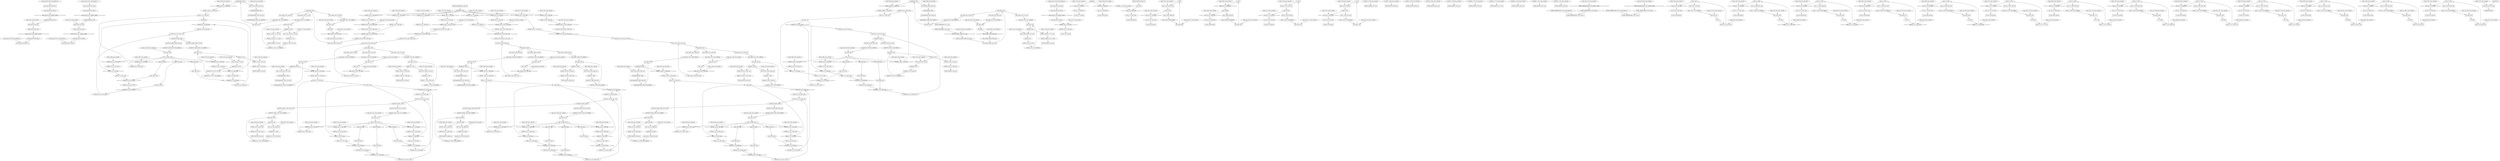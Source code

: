 digraph data_path {
  AND_u8_u8_3193_wire [shape=ellipse];
  AND_u8_u8_3214_wire [shape=ellipse];
  BITSEL_u1024_u1_2459_wire [shape=ellipse];
  BITSEL_u1024_u1_2524_wire [shape=ellipse];
  BITSEL_u1024_u1_2589_wire [shape=ellipse];
  BITSEL_u1024_u1_2654_wire [shape=ellipse];
  BITSEL_u1024_u1_2717_wire [shape=ellipse];
  BITSEL_u1024_u1_2789_wire [shape=ellipse];
  BITSEL_u1024_u1_2859_wire [shape=ellipse];
  BITSEL_u1024_u1_2931_wire [shape=ellipse];
  BITSEL_u16_u1_2462_wire [shape=ellipse];
  BITSEL_u16_u1_2470_wire [shape=ellipse];
  BITSEL_u16_u1_2479_wire [shape=ellipse];
  BITSEL_u16_u1_2527_wire [shape=ellipse];
  BITSEL_u16_u1_2535_wire [shape=ellipse];
  BITSEL_u16_u1_2544_wire [shape=ellipse];
  BITSEL_u16_u1_2592_wire [shape=ellipse];
  BITSEL_u16_u1_2600_wire [shape=ellipse];
  BITSEL_u16_u1_2609_wire [shape=ellipse];
  BITSEL_u16_u1_2657_wire [shape=ellipse];
  BITSEL_u16_u1_2665_wire [shape=ellipse];
  BITSEL_u16_u1_2674_wire [shape=ellipse];
  BITSEL_u16_u1_2749_wire [shape=ellipse];
  BITSEL_u16_u1_2821_wire [shape=ellipse];
  BITSEL_u16_u1_2891_wire [shape=ellipse];
  BITSEL_u16_u1_2963_wire [shape=ellipse];
  BITSEL_u16_u1_3053_wire [shape=ellipse];
  BITSEL_u16_u1_3061_wire [shape=ellipse];
  BITSEL_u16_u1_3070_wire [shape=ellipse];
  BITSEL_u16_u1_3149_wire [shape=ellipse];
  BITSEL_u4096_u1_3050_wire [shape=ellipse];
  BITSEL_u4096_u1_3117_wire [shape=ellipse];
  BITSEL_u8_u1_2318_wire [shape=ellipse];
  BITSEL_u8_u1_2359_wire [shape=ellipse];
  BITSEL_u8_u1_2364_wire [shape=ellipse];
  BITSEL_u8_u1_2376_wire [shape=ellipse];
  BITSEL_u8_u1_2380_wire [shape=ellipse];
  BITSEL_u8_u1_2392_wire [shape=ellipse];
  BITSEL_u8_u1_2396_wire [shape=ellipse];
  BITSEL_u8_u1_2408_wire [shape=ellipse];
  BITSEL_u8_u1_2412_wire [shape=ellipse];
  CONCAT_u1022_u1023_2360_wire [shape=ellipse];
  CONCAT_u1022_u1023_2377_wire [shape=ellipse];
  CONCAT_u1022_u1023_2393_wire [shape=ellipse];
  CONCAT_u1022_u1023_2409_wire [shape=ellipse];
  CONCAT_u1023_u1024_2365_wire [shape=ellipse];
  CONCAT_u1023_u1024_2381_wire [shape=ellipse];
  CONCAT_u1023_u1024_2397_wire [shape=ellipse];
  CONCAT_u1023_u1024_2413_wire [shape=ellipse];
  CONCAT_u1_u5_2484_wire [shape=ellipse];
  CONCAT_u1_u5_2549_wire [shape=ellipse];
  CONCAT_u1_u5_2614_wire [shape=ellipse];
  CONCAT_u1_u5_2679_wire [shape=ellipse];
  CONCAT_u1_u5_3075_wire [shape=ellipse];
  CONCAT_u3_u4_2473_wire [shape=ellipse];
  CONCAT_u3_u4_2538_wire [shape=ellipse];
  CONCAT_u3_u4_2603_wire [shape=ellipse];
  CONCAT_u3_u4_2668_wire [shape=ellipse];
  CONCAT_u3_u4_3064_wire [shape=ellipse];
  CONCAT_u4088_u4096_3012_wire [shape=ellipse];
  CONCAT_u4_u10_2476_wire [shape=ellipse];
  CONCAT_u4_u10_2541_wire [shape=ellipse];
  CONCAT_u4_u10_2606_wire [shape=ellipse];
  CONCAT_u4_u10_2671_wire [shape=ellipse];
  CONCAT_u4_u10_3067_wire [shape=ellipse];
  CONCAT_u5_u6_2486_wire [shape=ellipse];
  CONCAT_u5_u6_2551_wire [shape=ellipse];
  CONCAT_u5_u6_2616_wire [shape=ellipse];
  CONCAT_u5_u6_2681_wire [shape=ellipse];
  CONCAT_u5_u6_3077_wire [shape=ellipse];
  CRC_16_3037 [shape=ellipse];
  CRC_16_DAT0_2446 [shape=ellipse];
  CRC_16_DAT1_2511 [shape=ellipse];
  CRC_16_DAT2_2576 [shape=ellipse];
  CRC_16_DAT3_2641 [shape=ellipse];
  EQ_u1_u1_3180_wire [shape=ellipse];
  EQ_u1_u1_3203_wire [shape=ellipse];
  EQ_u1_u1_3209_wire [shape=ellipse];
  I_2994 [shape=ellipse];
  J_3032 [shape=ellipse];
  K_3104 [shape=ellipse];
  L_3136 [shape=ellipse];
  RPIPE_dataBufferTx_3011_wire [shape=ellipse];
  R_ONE_1_2768_wire_constant [shape=ellipse];
  R_ONE_1_2840_wire_constant [shape=ellipse];
  R_ONE_1_2910_wire_constant [shape=ellipse];
  R_ONE_1_2982_wire_constant [shape=ellipse];
  R_ONE_1_3168_wire_constant [shape=ellipse];
  R_ZERO_1_2701_wire_constant [shape=ellipse];
  R_ZERO_1_2773_wire_constant [shape=ellipse];
  R_ZERO_1_2843_wire_constant [shape=ellipse];
  R_ZERO_1_2915_wire_constant [shape=ellipse];
  R_ZERO_1_3101_wire_constant [shape=ellipse];
  R_ZERO_1_3202_wire_constant [shape=ellipse];
  SHL_u1024_u1024_2353_wire [shape=ellipse];
  SHL_u1024_u1024_2371_wire [shape=ellipse];
  SHL_u1024_u1024_2387_wire [shape=ellipse];
  SHL_u1024_u1024_2403_wire [shape=ellipse];
  SHL_u4096_u4096_3008_wire [shape=ellipse];
  STORE_txBufferPointer_2435_data_0 [shape=ellipse];
  STORE_txBufferPointer_2435_word_address_0 [shape=ellipse];
  STORE_txBufferPointer_3027_data_0 [shape=ellipse];
  STORE_txBufferPointer_3027_word_address_0 [shape=ellipse];
  ULT_u10_u1_2431_wire [shape=ellipse];
  ULT_u10_u1_3023_wire [shape=ellipse];
  ULT_u11_u1_2502_wire [shape=ellipse];
  ULT_u11_u1_2567_wire [shape=ellipse];
  ULT_u11_u1_2632_wire [shape=ellipse];
  ULT_u11_u1_2697_wire [shape=ellipse];
  ULT_u11_u1_2732_wire [shape=ellipse];
  ULT_u11_u1_2804_wire [shape=ellipse];
  ULT_u11_u1_2874_wire [shape=ellipse];
  ULT_u11_u1_2946_wire [shape=ellipse];
  ULT_u13_u1_3093_wire [shape=ellipse];
  ULT_u13_u1_3132_wire [shape=ellipse];
  ULT_u5_u1_2764_wire [shape=ellipse];
  ULT_u5_u1_2836_wire [shape=ellipse];
  ULT_u5_u1_2906_wire [shape=ellipse];
  ULT_u5_u1_2978_wire [shape=ellipse];
  ULT_u5_u1_3164_wire [shape=ellipse];
  XOR_u1_u1_2472_wire [shape=ellipse];
  XOR_u1_u1_2481_wire [shape=ellipse];
  XOR_u1_u1_2537_wire [shape=ellipse];
  XOR_u1_u1_2546_wire [shape=ellipse];
  XOR_u1_u1_2602_wire [shape=ellipse];
  XOR_u1_u1_2611_wire [shape=ellipse];
  XOR_u1_u1_2667_wire [shape=ellipse];
  XOR_u1_u1_2676_wire [shape=ellipse];
  XOR_u1_u1_3063_wire [shape=ellipse];
  XOR_u1_u1_3072_wire [shape=ellipse];
  array_obj_ref_2316_data_0 [shape=ellipse];
  array_obj_ref_2316_wire [shape=ellipse];
  array_obj_ref_2316_word_address_0 [shape=ellipse];
  array_obj_ref_3183_data_0 [shape=ellipse];
  array_obj_ref_3183_word_address_0 [shape=ellipse];
  array_obj_ref_3187_data_0 [shape=ellipse];
  array_obj_ref_3187_word_address_0 [shape=ellipse];
  array_obj_ref_3190_data_0 [shape=ellipse];
  array_obj_ref_3190_word_address_0 [shape=ellipse];
  array_obj_ref_3211_data_0 [shape=ellipse];
  array_obj_ref_3211_word_address_0 [shape=ellipse];
  dat0_2326 [shape=ellipse];
  dat0bit4_0_2709 [shape=ellipse];
  dat0bit4_1_2781 [shape=ellipse];
  dat0bit4_2_2851 [shape=ellipse];
  dat0bit4_3_2923 [shape=ellipse];
  dat0bit_3109 [shape=ellipse];
  dat0crc4_2741 [shape=ellipse];
  dat0crc_3141 [shape=ellipse];
  dat1_2331 [shape=ellipse];
  dat1crc4_2813 [shape=ellipse];
  dat2_2336 [shape=ellipse];
  dat2crc4_2883 [shape=ellipse];
  dat3_2341 [shape=ellipse];
  dat3crc4_2955 [shape=ellipse];
  dat_2999 [shape=ellipse];
  i_2321 [shape=ellipse];
  inv_3055 [shape=ellipse];
  invd0_2464 [shape=ellipse];
  invd1_2529 [shape=ellipse];
  invd2_2594 [shape=ellipse];
  invd3_2659 [shape=ellipse];
  j_0_2440 [shape=ellipse];
  j_1_2506 [shape=ellipse];
  j_2_2571 [shape=ellipse];
  j_3_2636 [shape=ellipse];
  k_0_2704 [shape=ellipse];
  k_1_2776 [shape=ellipse];
  k_2_2846 [shape=ellipse];
  k_3_2918 [shape=ellipse];
  konst_2317_wire_constant [shape=ellipse];
  konst_2352_wire_constant [shape=ellipse];
  konst_2358_wire_constant [shape=ellipse];
  konst_2363_wire_constant [shape=ellipse];
  konst_2370_wire_constant [shape=ellipse];
  konst_2375_wire_constant [shape=ellipse];
  konst_2379_wire_constant [shape=ellipse];
  konst_2386_wire_constant [shape=ellipse];
  konst_2391_wire_constant [shape=ellipse];
  konst_2395_wire_constant [shape=ellipse];
  konst_2402_wire_constant [shape=ellipse];
  konst_2407_wire_constant [shape=ellipse];
  konst_2411_wire_constant [shape=ellipse];
  konst_2425_wire_constant [shape=ellipse];
  konst_2430_wire_constant [shape=ellipse];
  konst_2458_wire_constant [shape=ellipse];
  konst_2461_wire_constant [shape=ellipse];
  konst_2469_wire_constant [shape=ellipse];
  konst_2478_wire_constant [shape=ellipse];
  konst_2491_wire_constant [shape=ellipse];
  konst_2496_wire_constant [shape=ellipse];
  konst_2501_wire_constant [shape=ellipse];
  konst_2523_wire_constant [shape=ellipse];
  konst_2526_wire_constant [shape=ellipse];
  konst_2534_wire_constant [shape=ellipse];
  konst_2543_wire_constant [shape=ellipse];
  konst_2556_wire_constant [shape=ellipse];
  konst_2561_wire_constant [shape=ellipse];
  konst_2566_wire_constant [shape=ellipse];
  konst_2588_wire_constant [shape=ellipse];
  konst_2591_wire_constant [shape=ellipse];
  konst_2599_wire_constant [shape=ellipse];
  konst_2608_wire_constant [shape=ellipse];
  konst_2621_wire_constant [shape=ellipse];
  konst_2626_wire_constant [shape=ellipse];
  konst_2631_wire_constant [shape=ellipse];
  konst_2653_wire_constant [shape=ellipse];
  konst_2656_wire_constant [shape=ellipse];
  konst_2664_wire_constant [shape=ellipse];
  konst_2673_wire_constant [shape=ellipse];
  konst_2686_wire_constant [shape=ellipse];
  konst_2691_wire_constant [shape=ellipse];
  konst_2696_wire_constant [shape=ellipse];
  konst_2716_wire_constant [shape=ellipse];
  konst_2721_wire_constant [shape=ellipse];
  konst_2726_wire_constant [shape=ellipse];
  konst_2731_wire_constant [shape=ellipse];
  konst_2748_wire_constant [shape=ellipse];
  konst_2753_wire_constant [shape=ellipse];
  konst_2758_wire_constant [shape=ellipse];
  konst_2763_wire_constant [shape=ellipse];
  konst_2788_wire_constant [shape=ellipse];
  konst_2793_wire_constant [shape=ellipse];
  konst_2798_wire_constant [shape=ellipse];
  konst_2803_wire_constant [shape=ellipse];
  konst_2820_wire_constant [shape=ellipse];
  konst_2825_wire_constant [shape=ellipse];
  konst_2830_wire_constant [shape=ellipse];
  konst_2835_wire_constant [shape=ellipse];
  konst_2858_wire_constant [shape=ellipse];
  konst_2863_wire_constant [shape=ellipse];
  konst_2868_wire_constant [shape=ellipse];
  konst_2873_wire_constant [shape=ellipse];
  konst_2890_wire_constant [shape=ellipse];
  konst_2895_wire_constant [shape=ellipse];
  konst_2900_wire_constant [shape=ellipse];
  konst_2905_wire_constant [shape=ellipse];
  konst_2930_wire_constant [shape=ellipse];
  konst_2935_wire_constant [shape=ellipse];
  konst_2940_wire_constant [shape=ellipse];
  konst_2945_wire_constant [shape=ellipse];
  konst_2962_wire_constant [shape=ellipse];
  konst_2967_wire_constant [shape=ellipse];
  konst_2972_wire_constant [shape=ellipse];
  konst_2977_wire_constant [shape=ellipse];
  konst_3007_wire_constant [shape=ellipse];
  konst_3017_wire_constant [shape=ellipse];
  konst_3022_wire_constant [shape=ellipse];
  konst_3049_wire_constant [shape=ellipse];
  konst_3052_wire_constant [shape=ellipse];
  konst_3060_wire_constant [shape=ellipse];
  konst_3069_wire_constant [shape=ellipse];
  konst_3082_wire_constant [shape=ellipse];
  konst_3087_wire_constant [shape=ellipse];
  konst_3092_wire_constant [shape=ellipse];
  konst_3116_wire_constant [shape=ellipse];
  konst_3121_wire_constant [shape=ellipse];
  konst_3126_wire_constant [shape=ellipse];
  konst_3131_wire_constant [shape=ellipse];
  konst_3148_wire_constant [shape=ellipse];
  konst_3153_wire_constant [shape=ellipse];
  konst_3158_wire_constant [shape=ellipse];
  konst_3163_wire_constant [shape=ellipse];
  konst_3174_wire_constant [shape=ellipse];
  konst_3179_wire_constant [shape=ellipse];
  konst_3192_wire_constant [shape=ellipse];
  konst_3208_wire_constant [shape=ellipse];
  konst_3213_wire_constant [shape=ellipse];
  l_0_2736 [shape=ellipse];
  l_1_2808 [shape=ellipse];
  l_2_2878 [shape=ellipse];
  l_3_2950 [shape=ellipse];
  nextCRC16_3079 [shape=ellipse];
  nextCRC16_3079_3041_buffered [shape=ellipse];
  nextCRC16_3079_3143_buffered [shape=ellipse];
  nextCRC16_DAT0_2488 [shape=ellipse];
  nextCRC16_DAT0_2488_2450_buffered [shape=ellipse];
  nextCRC16_DAT0_2488_2743_buffered [shape=ellipse];
  nextCRC16_DAT1_2553 [shape=ellipse];
  nextCRC16_DAT1_2553_2513_buffered [shape=ellipse];
  nextCRC16_DAT1_2553_2815_buffered [shape=ellipse];
  nextCRC16_DAT2_2618 [shape=ellipse];
  nextCRC16_DAT2_2618_2578_buffered [shape=ellipse];
  nextCRC16_DAT2_2618_2885_buffered [shape=ellipse];
  nextCRC16_DAT3_2683 [shape=ellipse];
  nextCRC16_DAT3_2683_2643_buffered [shape=ellipse];
  nextCRC16_DAT3_2683_2957_buffered [shape=ellipse];
  nextTempDataD0_2493 [shape=ellipse];
  nextTempDataD0_2493_2453_buffered [shape=ellipse];
  nextTempDataD1_2558 [shape=ellipse];
  nextTempDataD1_2558_2519_buffered [shape=ellipse];
  nextTempDataD2_2623 [shape=ellipse];
  nextTempDataD2_2623_2583_buffered [shape=ellipse];
  nextTempDataD3_2688 [shape=ellipse];
  nextTempDataD3_2688_2649_buffered [shape=ellipse];
  nextTempData_3084 [shape=ellipse];
  nextTempData_3084_3045_buffered [shape=ellipse];
  next_I_3019 [shape=ellipse];
  next_I_3019_2998_buffered [shape=ellipse];
  next_J_3089 [shape=ellipse];
  next_J_3089_3036_buffered [shape=ellipse];
  next_K_3128 [shape=ellipse];
  next_K_3128_3108_buffered [shape=ellipse];
  next_L_3160 [shape=ellipse];
  next_L_3160_3140_buffered [shape=ellipse];
  next_data0_2367 [shape=ellipse];
  next_data0_2367_2330_buffered [shape=ellipse];
  next_data0_2367_2454_buffered [shape=ellipse];
  next_data0_2367_2711_buffered [shape=ellipse];
  next_data1_2383 [shape=ellipse];
  next_data1_2383_2335_buffered [shape=ellipse];
  next_data1_2383_2518_buffered [shape=ellipse];
  next_data1_2383_2783_buffered [shape=ellipse];
  next_data2_2399 [shape=ellipse];
  next_data2_2399_2338_buffered [shape=ellipse];
  next_data2_2399_2584_buffered [shape=ellipse];
  next_data2_2399_2853_buffered [shape=ellipse];
  next_data3_2415 [shape=ellipse];
  next_data3_2415_2345_buffered [shape=ellipse];
  next_data3_2415_2648_buffered [shape=ellipse];
  next_data3_2415_2925_buffered [shape=ellipse];
  next_data_3014 [shape=ellipse];
  next_data_3014_3003_buffered [shape=ellipse];
  next_data_3014_3044_buffered [shape=ellipse];
  next_data_3014_3111_buffered [shape=ellipse];
  next_i_2427 [shape=ellipse];
  next_i_2427_2325_buffered [shape=ellipse];
  next_j_0_2498 [shape=ellipse];
  next_j_0_2498_2445_buffered [shape=ellipse];
  next_j_1_2563 [shape=ellipse];
  next_j_1_2563_2508_buffered [shape=ellipse];
  next_j_2_2628 [shape=ellipse];
  next_j_2_2628_2573_buffered [shape=ellipse];
  next_j_3_2693 [shape=ellipse];
  next_j_3_2693_2640_buffered [shape=ellipse];
  next_k_0_2728 [shape=ellipse];
  next_k_0_2728_2708_buffered [shape=ellipse];
  next_k_1_2800 [shape=ellipse];
  next_k_1_2800_2780_buffered [shape=ellipse];
  next_k_2_2870 [shape=ellipse];
  next_k_2_2870_2850_buffered [shape=ellipse];
  next_k_3_2942 [shape=ellipse];
  next_k_3_2942_2922_buffered [shape=ellipse];
  next_l_0_2760 [shape=ellipse];
  next_l_0_2760_2740_buffered [shape=ellipse];
  next_l_1_2832 [shape=ellipse];
  next_l_1_2832_2812_buffered [shape=ellipse];
  next_l_2_2902 [shape=ellipse];
  next_l_2_2902_2882_buffered [shape=ellipse];
  next_l_3_2974 [shape=ellipse];
  next_l_3_2974_2954_buffered [shape=ellipse];
  nextbit4_0_2723 [shape=ellipse];
  nextbit4_0_2723_2712_buffered [shape=ellipse];
  nextbit4_1_2795 [shape=ellipse];
  nextbit4_1_2795_2784_buffered [shape=ellipse];
  nextbit4_2_2865 [shape=ellipse];
  nextbit4_2_2865_2854_buffered [shape=ellipse];
  nextbit4_3_2937 [shape=ellipse];
  nextbit4_3_2937_2926_buffered [shape=ellipse];
  nextbit_3123 [shape=ellipse];
  nextbit_3123_3112_buffered [shape=ellipse];
  nextbitcrc4_0_2755 [shape=ellipse];
  nextbitcrc4_0_2755_2744_buffered [shape=ellipse];
  nextbitcrc4_1_2827 [shape=ellipse];
  nextbitcrc4_1_2827_2816_buffered [shape=ellipse];
  nextbitcrc4_2_2897 [shape=ellipse];
  nextbitcrc4_2_2897_2886_buffered [shape=ellipse];
  nextbitcrc4_3_2969 [shape=ellipse];
  nextbitcrc4_3_2969_2958_buffered [shape=ellipse];
  nextbitcrc_3155 [shape=ellipse];
  nextbitcrc_3155_3144_buffered [shape=ellipse];
  presentState0Var_3188 [shape=ellipse];
  presentState1Var_3184 [shape=ellipse];
  slice_2467_wire [shape=ellipse];
  slice_2475_wire [shape=ellipse];
  slice_2483_wire [shape=ellipse];
  slice_2532_wire [shape=ellipse];
  slice_2540_wire [shape=ellipse];
  slice_2548_wire [shape=ellipse];
  slice_2597_wire [shape=ellipse];
  slice_2605_wire [shape=ellipse];
  slice_2613_wire [shape=ellipse];
  slice_2662_wire [shape=ellipse];
  slice_2670_wire [shape=ellipse];
  slice_2678_wire [shape=ellipse];
  slice_3058_wire [shape=ellipse];
  slice_3066_wire [shape=ellipse];
  slice_3074_wire [shape=ellipse];
  tempBuffer_2349 [shape=ellipse];
  tempDataD0_2451 [shape=ellipse];
  tempDataD1_2516 [shape=ellipse];
  tempDataD2_2581 [shape=ellipse];
  tempDataD3_2646 [shape=ellipse];
  tempData_3042 [shape=ellipse];
  type_cast_2324_wire_constant [shape=ellipse];
  type_cast_2329_wire_constant [shape=ellipse];
  type_cast_2334_wire_constant [shape=ellipse];
  type_cast_2340_wire_constant [shape=ellipse];
  type_cast_2344_wire_constant [shape=ellipse];
  type_cast_2356_wire_constant [shape=ellipse];
  type_cast_2373_wire_constant [shape=ellipse];
  type_cast_2389_wire_constant [shape=ellipse];
  type_cast_2405_wire_constant [shape=ellipse];
  type_cast_2437_wire_constant [shape=ellipse];
  type_cast_2444_wire_constant [shape=ellipse];
  type_cast_2449_wire_constant [shape=ellipse];
  type_cast_2510_wire_constant [shape=ellipse];
  type_cast_2515_wire_constant [shape=ellipse];
  type_cast_2575_wire_constant [shape=ellipse];
  type_cast_2580_wire_constant [shape=ellipse];
  type_cast_2639_wire_constant [shape=ellipse];
  type_cast_2645_wire_constant [shape=ellipse];
  type_cast_2707_wire_constant [shape=ellipse];
  type_cast_2739_wire_constant [shape=ellipse];
  type_cast_2779_wire_constant [shape=ellipse];
  type_cast_2811_wire_constant [shape=ellipse];
  type_cast_2849_wire_constant [shape=ellipse];
  type_cast_2881_wire_constant [shape=ellipse];
  type_cast_2921_wire_constant [shape=ellipse];
  type_cast_2953_wire_constant [shape=ellipse];
  type_cast_2997_wire_constant [shape=ellipse];
  type_cast_3002_wire_constant [shape=ellipse];
  type_cast_3010_wire_constant [shape=ellipse];
  type_cast_3029_wire_constant [shape=ellipse];
  type_cast_3035_wire_constant [shape=ellipse];
  type_cast_3040_wire_constant [shape=ellipse];
  type_cast_3107_wire_constant [shape=ellipse];
  type_cast_3139_wire_constant [shape=ellipse];
  wait_3199 [shape=ellipse];
  ADD_u10_u10_2426_inst [shape=rectangle];
i_2321  -> ADD_u10_u10_2426_inst;
konst_2425_wire_constant  -> ADD_u10_u10_2426_inst;
ADD_u10_u10_2426_inst -> next_i_2427;
  ADD_u10_u10_3018_inst [shape=rectangle];
I_2994  -> ADD_u10_u10_3018_inst;
konst_3017_wire_constant  -> ADD_u10_u10_3018_inst;
ADD_u10_u10_3018_inst -> next_I_3019;
  ADD_u11_u11_2497_inst [shape=diamond];
j_0_2440  -> ADD_u11_u11_2497_inst;
konst_2496_wire_constant  -> ADD_u11_u11_2497_inst;
ADD_u11_u11_2497_inst -> next_j_0_2498;
  ADD_u11_u11_2562_inst [shape=diamond];
j_1_2506  -> ADD_u11_u11_2562_inst;
konst_2561_wire_constant  -> ADD_u11_u11_2562_inst;
ADD_u11_u11_2562_inst -> next_j_1_2563;
  ADD_u11_u11_2627_inst [shape=diamond];
j_2_2571  -> ADD_u11_u11_2627_inst;
konst_2626_wire_constant  -> ADD_u11_u11_2627_inst;
ADD_u11_u11_2627_inst -> next_j_2_2628;
  ADD_u11_u11_2692_inst [shape=diamond];
j_3_2636  -> ADD_u11_u11_2692_inst;
konst_2691_wire_constant  -> ADD_u11_u11_2692_inst;
ADD_u11_u11_2692_inst -> next_j_3_2693;
  ADD_u11_u11_2727_inst [shape=rectangle];
k_0_2704  -> ADD_u11_u11_2727_inst;
konst_2726_wire_constant  -> ADD_u11_u11_2727_inst;
ADD_u11_u11_2727_inst -> next_k_0_2728;
  ADD_u11_u11_2799_inst [shape=rectangle];
k_1_2776  -> ADD_u11_u11_2799_inst;
konst_2798_wire_constant  -> ADD_u11_u11_2799_inst;
ADD_u11_u11_2799_inst -> next_k_1_2800;
  ADD_u11_u11_2869_inst [shape=rectangle];
k_2_2846  -> ADD_u11_u11_2869_inst;
konst_2868_wire_constant  -> ADD_u11_u11_2869_inst;
ADD_u11_u11_2869_inst -> next_k_2_2870;
  ADD_u11_u11_2941_inst [shape=rectangle];
k_3_2918  -> ADD_u11_u11_2941_inst;
konst_2940_wire_constant  -> ADD_u11_u11_2941_inst;
ADD_u11_u11_2941_inst -> next_k_3_2942;
  ADD_u13_u13_3088_inst [shape=diamond];
J_3032  -> ADD_u13_u13_3088_inst;
konst_3087_wire_constant  -> ADD_u13_u13_3088_inst;
ADD_u13_u13_3088_inst -> next_J_3089;
  ADD_u13_u13_3127_inst [shape=rectangle];
K_3104  -> ADD_u13_u13_3127_inst;
konst_3126_wire_constant  -> ADD_u13_u13_3127_inst;
ADD_u13_u13_3127_inst -> next_K_3128;
  ADD_u5_u5_2759_inst [shape=rectangle];
l_0_2736  -> ADD_u5_u5_2759_inst;
konst_2758_wire_constant  -> ADD_u5_u5_2759_inst;
ADD_u5_u5_2759_inst -> next_l_0_2760;
  ADD_u5_u5_2831_inst [shape=rectangle];
l_1_2808  -> ADD_u5_u5_2831_inst;
konst_2830_wire_constant  -> ADD_u5_u5_2831_inst;
ADD_u5_u5_2831_inst -> next_l_1_2832;
  ADD_u5_u5_2901_inst [shape=rectangle];
l_2_2878  -> ADD_u5_u5_2901_inst;
konst_2900_wire_constant  -> ADD_u5_u5_2901_inst;
ADD_u5_u5_2901_inst -> next_l_2_2902;
  ADD_u5_u5_2973_inst [shape=rectangle];
l_3_2950  -> ADD_u5_u5_2973_inst;
konst_2972_wire_constant  -> ADD_u5_u5_2973_inst;
ADD_u5_u5_2973_inst -> next_l_3_2974;
  ADD_u5_u5_3159_inst [shape=rectangle];
L_3136  -> ADD_u5_u5_3159_inst;
konst_3158_wire_constant  -> ADD_u5_u5_3159_inst;
ADD_u5_u5_3159_inst -> next_L_3160;
  AND_u8_u8_3193_inst [shape=rectangle];
presentState1Var_3184  -> AND_u8_u8_3193_inst;
konst_3192_wire_constant  -> AND_u8_u8_3193_inst;
AND_u8_u8_3193_inst -> AND_u8_u8_3193_wire;
  AND_u8_u8_3214_inst [shape=rectangle];
presentState0Var_3188  -> AND_u8_u8_3214_inst;
konst_3213_wire_constant  -> AND_u8_u8_3214_inst;
AND_u8_u8_3214_inst -> AND_u8_u8_3214_wire;
  BITSEL_u1024_u1_2459_inst [shape=diamond];
tempDataD0_2451  -> BITSEL_u1024_u1_2459_inst;
konst_2458_wire_constant  -> BITSEL_u1024_u1_2459_inst;
BITSEL_u1024_u1_2459_inst -> BITSEL_u1024_u1_2459_wire;
  BITSEL_u1024_u1_2524_inst [shape=diamond];
tempDataD1_2516  -> BITSEL_u1024_u1_2524_inst;
konst_2523_wire_constant  -> BITSEL_u1024_u1_2524_inst;
BITSEL_u1024_u1_2524_inst -> BITSEL_u1024_u1_2524_wire;
  BITSEL_u1024_u1_2589_inst [shape=diamond];
tempDataD2_2581  -> BITSEL_u1024_u1_2589_inst;
konst_2588_wire_constant  -> BITSEL_u1024_u1_2589_inst;
BITSEL_u1024_u1_2589_inst -> BITSEL_u1024_u1_2589_wire;
  BITSEL_u1024_u1_2654_inst [shape=diamond];
tempDataD3_2646  -> BITSEL_u1024_u1_2654_inst;
konst_2653_wire_constant  -> BITSEL_u1024_u1_2654_inst;
BITSEL_u1024_u1_2654_inst -> BITSEL_u1024_u1_2654_wire;
  BITSEL_u1024_u1_2717_inst [shape=rectangle];
dat0bit4_0_2709  -> BITSEL_u1024_u1_2717_inst;
konst_2716_wire_constant  -> BITSEL_u1024_u1_2717_inst;
BITSEL_u1024_u1_2717_inst -> BITSEL_u1024_u1_2717_wire;
  BITSEL_u1024_u1_2789_inst [shape=rectangle];
dat0bit4_1_2781  -> BITSEL_u1024_u1_2789_inst;
konst_2788_wire_constant  -> BITSEL_u1024_u1_2789_inst;
BITSEL_u1024_u1_2789_inst -> BITSEL_u1024_u1_2789_wire;
  BITSEL_u1024_u1_2859_inst [shape=rectangle];
dat0bit4_2_2851  -> BITSEL_u1024_u1_2859_inst;
konst_2858_wire_constant  -> BITSEL_u1024_u1_2859_inst;
BITSEL_u1024_u1_2859_inst -> BITSEL_u1024_u1_2859_wire;
  BITSEL_u1024_u1_2931_inst [shape=rectangle];
dat0bit4_3_2923  -> BITSEL_u1024_u1_2931_inst;
konst_2930_wire_constant  -> BITSEL_u1024_u1_2931_inst;
BITSEL_u1024_u1_2931_inst -> BITSEL_u1024_u1_2931_wire;
  BITSEL_u16_u1_2462_inst [shape=diamond];
CRC_16_DAT0_2446  -> BITSEL_u16_u1_2462_inst;
konst_2461_wire_constant  -> BITSEL_u16_u1_2462_inst;
BITSEL_u16_u1_2462_inst -> BITSEL_u16_u1_2462_wire;
  BITSEL_u16_u1_2470_inst [shape=diamond];
CRC_16_DAT0_2446  -> BITSEL_u16_u1_2470_inst;
konst_2469_wire_constant  -> BITSEL_u16_u1_2470_inst;
BITSEL_u16_u1_2470_inst -> BITSEL_u16_u1_2470_wire;
  BITSEL_u16_u1_2479_inst [shape=diamond];
CRC_16_DAT0_2446  -> BITSEL_u16_u1_2479_inst;
konst_2478_wire_constant  -> BITSEL_u16_u1_2479_inst;
BITSEL_u16_u1_2479_inst -> BITSEL_u16_u1_2479_wire;
  BITSEL_u16_u1_2527_inst [shape=diamond];
CRC_16_DAT1_2511  -> BITSEL_u16_u1_2527_inst;
konst_2526_wire_constant  -> BITSEL_u16_u1_2527_inst;
BITSEL_u16_u1_2527_inst -> BITSEL_u16_u1_2527_wire;
  BITSEL_u16_u1_2535_inst [shape=diamond];
CRC_16_DAT1_2511  -> BITSEL_u16_u1_2535_inst;
konst_2534_wire_constant  -> BITSEL_u16_u1_2535_inst;
BITSEL_u16_u1_2535_inst -> BITSEL_u16_u1_2535_wire;
  BITSEL_u16_u1_2544_inst [shape=diamond];
CRC_16_DAT1_2511  -> BITSEL_u16_u1_2544_inst;
konst_2543_wire_constant  -> BITSEL_u16_u1_2544_inst;
BITSEL_u16_u1_2544_inst -> BITSEL_u16_u1_2544_wire;
  BITSEL_u16_u1_2592_inst [shape=diamond];
CRC_16_DAT2_2576  -> BITSEL_u16_u1_2592_inst;
konst_2591_wire_constant  -> BITSEL_u16_u1_2592_inst;
BITSEL_u16_u1_2592_inst -> BITSEL_u16_u1_2592_wire;
  BITSEL_u16_u1_2600_inst [shape=diamond];
CRC_16_DAT2_2576  -> BITSEL_u16_u1_2600_inst;
konst_2599_wire_constant  -> BITSEL_u16_u1_2600_inst;
BITSEL_u16_u1_2600_inst -> BITSEL_u16_u1_2600_wire;
  BITSEL_u16_u1_2609_inst [shape=diamond];
CRC_16_DAT2_2576  -> BITSEL_u16_u1_2609_inst;
konst_2608_wire_constant  -> BITSEL_u16_u1_2609_inst;
BITSEL_u16_u1_2609_inst -> BITSEL_u16_u1_2609_wire;
  BITSEL_u16_u1_2657_inst [shape=diamond];
CRC_16_DAT3_2641  -> BITSEL_u16_u1_2657_inst;
konst_2656_wire_constant  -> BITSEL_u16_u1_2657_inst;
BITSEL_u16_u1_2657_inst -> BITSEL_u16_u1_2657_wire;
  BITSEL_u16_u1_2665_inst [shape=diamond];
CRC_16_DAT3_2641  -> BITSEL_u16_u1_2665_inst;
konst_2664_wire_constant  -> BITSEL_u16_u1_2665_inst;
BITSEL_u16_u1_2665_inst -> BITSEL_u16_u1_2665_wire;
  BITSEL_u16_u1_2674_inst [shape=diamond];
CRC_16_DAT3_2641  -> BITSEL_u16_u1_2674_inst;
konst_2673_wire_constant  -> BITSEL_u16_u1_2674_inst;
BITSEL_u16_u1_2674_inst -> BITSEL_u16_u1_2674_wire;
  BITSEL_u16_u1_2749_inst [shape=rectangle];
dat0crc4_2741  -> BITSEL_u16_u1_2749_inst;
konst_2748_wire_constant  -> BITSEL_u16_u1_2749_inst;
BITSEL_u16_u1_2749_inst -> BITSEL_u16_u1_2749_wire;
  BITSEL_u16_u1_2821_inst [shape=rectangle];
dat1crc4_2813  -> BITSEL_u16_u1_2821_inst;
konst_2820_wire_constant  -> BITSEL_u16_u1_2821_inst;
BITSEL_u16_u1_2821_inst -> BITSEL_u16_u1_2821_wire;
  BITSEL_u16_u1_2891_inst [shape=rectangle];
dat2crc4_2883  -> BITSEL_u16_u1_2891_inst;
konst_2890_wire_constant  -> BITSEL_u16_u1_2891_inst;
BITSEL_u16_u1_2891_inst -> BITSEL_u16_u1_2891_wire;
  BITSEL_u16_u1_2963_inst [shape=rectangle];
dat3crc4_2955  -> BITSEL_u16_u1_2963_inst;
konst_2962_wire_constant  -> BITSEL_u16_u1_2963_inst;
BITSEL_u16_u1_2963_inst -> BITSEL_u16_u1_2963_wire;
  BITSEL_u16_u1_3053_inst [shape=diamond];
CRC_16_3037  -> BITSEL_u16_u1_3053_inst;
konst_3052_wire_constant  -> BITSEL_u16_u1_3053_inst;
BITSEL_u16_u1_3053_inst -> BITSEL_u16_u1_3053_wire;
  BITSEL_u16_u1_3061_inst [shape=diamond];
CRC_16_3037  -> BITSEL_u16_u1_3061_inst;
konst_3060_wire_constant  -> BITSEL_u16_u1_3061_inst;
BITSEL_u16_u1_3061_inst -> BITSEL_u16_u1_3061_wire;
  BITSEL_u16_u1_3070_inst [shape=diamond];
CRC_16_3037  -> BITSEL_u16_u1_3070_inst;
konst_3069_wire_constant  -> BITSEL_u16_u1_3070_inst;
BITSEL_u16_u1_3070_inst -> BITSEL_u16_u1_3070_wire;
  BITSEL_u16_u1_3149_inst [shape=rectangle];
dat0crc_3141  -> BITSEL_u16_u1_3149_inst;
konst_3148_wire_constant  -> BITSEL_u16_u1_3149_inst;
BITSEL_u16_u1_3149_inst -> BITSEL_u16_u1_3149_wire;
  BITSEL_u4096_u1_3050_inst [shape=diamond];
tempData_3042  -> BITSEL_u4096_u1_3050_inst;
konst_3049_wire_constant  -> BITSEL_u4096_u1_3050_inst;
BITSEL_u4096_u1_3050_inst -> BITSEL_u4096_u1_3050_wire;
  BITSEL_u4096_u1_3117_inst [shape=rectangle];
dat0bit_3109  -> BITSEL_u4096_u1_3117_inst;
konst_3116_wire_constant  -> BITSEL_u4096_u1_3117_inst;
BITSEL_u4096_u1_3117_inst -> BITSEL_u4096_u1_3117_wire;
  BITSEL_u8_u1_2318_inst [shape=diamond];
array_obj_ref_2316_wire  -> BITSEL_u8_u1_2318_inst;
konst_2317_wire_constant  -> BITSEL_u8_u1_2318_inst;
BITSEL_u8_u1_2318_inst -> BITSEL_u8_u1_2318_wire;
  BITSEL_u8_u1_2359_inst [shape=diamond];
tempBuffer_2349  -> BITSEL_u8_u1_2359_inst;
konst_2358_wire_constant  -> BITSEL_u8_u1_2359_inst;
BITSEL_u8_u1_2359_inst -> BITSEL_u8_u1_2359_wire;
  BITSEL_u8_u1_2364_inst [shape=diamond];
tempBuffer_2349  -> BITSEL_u8_u1_2364_inst;
konst_2363_wire_constant  -> BITSEL_u8_u1_2364_inst;
BITSEL_u8_u1_2364_inst -> BITSEL_u8_u1_2364_wire;
  BITSEL_u8_u1_2376_inst [shape=diamond];
tempBuffer_2349  -> BITSEL_u8_u1_2376_inst;
konst_2375_wire_constant  -> BITSEL_u8_u1_2376_inst;
BITSEL_u8_u1_2376_inst -> BITSEL_u8_u1_2376_wire;
  BITSEL_u8_u1_2380_inst [shape=diamond];
tempBuffer_2349  -> BITSEL_u8_u1_2380_inst;
konst_2379_wire_constant  -> BITSEL_u8_u1_2380_inst;
BITSEL_u8_u1_2380_inst -> BITSEL_u8_u1_2380_wire;
  BITSEL_u8_u1_2392_inst [shape=diamond];
tempBuffer_2349  -> BITSEL_u8_u1_2392_inst;
konst_2391_wire_constant  -> BITSEL_u8_u1_2392_inst;
BITSEL_u8_u1_2392_inst -> BITSEL_u8_u1_2392_wire;
  BITSEL_u8_u1_2396_inst [shape=diamond];
tempBuffer_2349  -> BITSEL_u8_u1_2396_inst;
konst_2395_wire_constant  -> BITSEL_u8_u1_2396_inst;
BITSEL_u8_u1_2396_inst -> BITSEL_u8_u1_2396_wire;
  BITSEL_u8_u1_2408_inst [shape=diamond];
tempBuffer_2349  -> BITSEL_u8_u1_2408_inst;
konst_2407_wire_constant  -> BITSEL_u8_u1_2408_inst;
BITSEL_u8_u1_2408_inst -> BITSEL_u8_u1_2408_wire;
  BITSEL_u8_u1_2412_inst [shape=diamond];
tempBuffer_2349  -> BITSEL_u8_u1_2412_inst;
konst_2411_wire_constant  -> BITSEL_u8_u1_2412_inst;
BITSEL_u8_u1_2412_inst -> BITSEL_u8_u1_2412_wire;
  CONCAT_u1022_u1023_2360_inst [shape=diamond];
type_cast_2356_wire_constant  -> CONCAT_u1022_u1023_2360_inst;
BITSEL_u8_u1_2359_wire  -> CONCAT_u1022_u1023_2360_inst;
CONCAT_u1022_u1023_2360_inst -> CONCAT_u1022_u1023_2360_wire;
  CONCAT_u1022_u1023_2377_inst [shape=diamond];
type_cast_2373_wire_constant  -> CONCAT_u1022_u1023_2377_inst;
BITSEL_u8_u1_2376_wire  -> CONCAT_u1022_u1023_2377_inst;
CONCAT_u1022_u1023_2377_inst -> CONCAT_u1022_u1023_2377_wire;
  CONCAT_u1022_u1023_2393_inst [shape=diamond];
type_cast_2389_wire_constant  -> CONCAT_u1022_u1023_2393_inst;
BITSEL_u8_u1_2392_wire  -> CONCAT_u1022_u1023_2393_inst;
CONCAT_u1022_u1023_2393_inst -> CONCAT_u1022_u1023_2393_wire;
  CONCAT_u1022_u1023_2409_inst [shape=diamond];
type_cast_2405_wire_constant  -> CONCAT_u1022_u1023_2409_inst;
BITSEL_u8_u1_2408_wire  -> CONCAT_u1022_u1023_2409_inst;
CONCAT_u1022_u1023_2409_inst -> CONCAT_u1022_u1023_2409_wire;
  CONCAT_u1023_u1024_2365_inst [shape=diamond];
CONCAT_u1022_u1023_2360_wire  -> CONCAT_u1023_u1024_2365_inst;
BITSEL_u8_u1_2364_wire  -> CONCAT_u1023_u1024_2365_inst;
CONCAT_u1023_u1024_2365_inst -> CONCAT_u1023_u1024_2365_wire;
  CONCAT_u1023_u1024_2381_inst [shape=diamond];
CONCAT_u1022_u1023_2377_wire  -> CONCAT_u1023_u1024_2381_inst;
BITSEL_u8_u1_2380_wire  -> CONCAT_u1023_u1024_2381_inst;
CONCAT_u1023_u1024_2381_inst -> CONCAT_u1023_u1024_2381_wire;
  CONCAT_u1023_u1024_2397_inst [shape=diamond];
CONCAT_u1022_u1023_2393_wire  -> CONCAT_u1023_u1024_2397_inst;
BITSEL_u8_u1_2396_wire  -> CONCAT_u1023_u1024_2397_inst;
CONCAT_u1023_u1024_2397_inst -> CONCAT_u1023_u1024_2397_wire;
  CONCAT_u1023_u1024_2413_inst [shape=diamond];
CONCAT_u1022_u1023_2409_wire  -> CONCAT_u1023_u1024_2413_inst;
BITSEL_u8_u1_2412_wire  -> CONCAT_u1023_u1024_2413_inst;
CONCAT_u1023_u1024_2413_inst -> CONCAT_u1023_u1024_2413_wire;
  CONCAT_u10_u16_2487_inst [shape=rectangle];
CONCAT_u4_u10_2476_wire  -> CONCAT_u10_u16_2487_inst;
CONCAT_u5_u6_2486_wire  -> CONCAT_u10_u16_2487_inst;
CONCAT_u10_u16_2487_inst -> nextCRC16_DAT0_2488;
  CONCAT_u10_u16_2552_inst [shape=rectangle];
CONCAT_u4_u10_2541_wire  -> CONCAT_u10_u16_2552_inst;
CONCAT_u5_u6_2551_wire  -> CONCAT_u10_u16_2552_inst;
CONCAT_u10_u16_2552_inst -> nextCRC16_DAT1_2553;
  CONCAT_u10_u16_2617_inst [shape=rectangle];
CONCAT_u4_u10_2606_wire  -> CONCAT_u10_u16_2617_inst;
CONCAT_u5_u6_2616_wire  -> CONCAT_u10_u16_2617_inst;
CONCAT_u10_u16_2617_inst -> nextCRC16_DAT2_2618;
  CONCAT_u10_u16_2682_inst [shape=rectangle];
CONCAT_u4_u10_2671_wire  -> CONCAT_u10_u16_2682_inst;
CONCAT_u5_u6_2681_wire  -> CONCAT_u10_u16_2682_inst;
CONCAT_u10_u16_2682_inst -> nextCRC16_DAT3_2683;
  CONCAT_u10_u16_3078_inst [shape=rectangle];
CONCAT_u4_u10_3067_wire  -> CONCAT_u10_u16_3078_inst;
CONCAT_u5_u6_3077_wire  -> CONCAT_u10_u16_3078_inst;
CONCAT_u10_u16_3078_inst -> nextCRC16_3079;
  CONCAT_u1_u5_2484_inst [shape=diamond];
XOR_u1_u1_2481_wire  -> CONCAT_u1_u5_2484_inst;
slice_2483_wire  -> CONCAT_u1_u5_2484_inst;
CONCAT_u1_u5_2484_inst -> CONCAT_u1_u5_2484_wire;
  CONCAT_u1_u5_2549_inst [shape=diamond];
XOR_u1_u1_2546_wire  -> CONCAT_u1_u5_2549_inst;
slice_2548_wire  -> CONCAT_u1_u5_2549_inst;
CONCAT_u1_u5_2549_inst -> CONCAT_u1_u5_2549_wire;
  CONCAT_u1_u5_2614_inst [shape=diamond];
XOR_u1_u1_2611_wire  -> CONCAT_u1_u5_2614_inst;
slice_2613_wire  -> CONCAT_u1_u5_2614_inst;
CONCAT_u1_u5_2614_inst -> CONCAT_u1_u5_2614_wire;
  CONCAT_u1_u5_2679_inst [shape=diamond];
XOR_u1_u1_2676_wire  -> CONCAT_u1_u5_2679_inst;
slice_2678_wire  -> CONCAT_u1_u5_2679_inst;
CONCAT_u1_u5_2679_inst -> CONCAT_u1_u5_2679_wire;
  CONCAT_u1_u5_3075_inst [shape=diamond];
XOR_u1_u1_3072_wire  -> CONCAT_u1_u5_3075_inst;
slice_3074_wire  -> CONCAT_u1_u5_3075_inst;
CONCAT_u1_u5_3075_inst -> CONCAT_u1_u5_3075_wire;
  CONCAT_u3_u4_2473_inst [shape=diamond];
slice_2467_wire  -> CONCAT_u3_u4_2473_inst;
XOR_u1_u1_2472_wire  -> CONCAT_u3_u4_2473_inst;
CONCAT_u3_u4_2473_inst -> CONCAT_u3_u4_2473_wire;
  CONCAT_u3_u4_2538_inst [shape=diamond];
slice_2532_wire  -> CONCAT_u3_u4_2538_inst;
XOR_u1_u1_2537_wire  -> CONCAT_u3_u4_2538_inst;
CONCAT_u3_u4_2538_inst -> CONCAT_u3_u4_2538_wire;
  CONCAT_u3_u4_2603_inst [shape=diamond];
slice_2597_wire  -> CONCAT_u3_u4_2603_inst;
XOR_u1_u1_2602_wire  -> CONCAT_u3_u4_2603_inst;
CONCAT_u3_u4_2603_inst -> CONCAT_u3_u4_2603_wire;
  CONCAT_u3_u4_2668_inst [shape=diamond];
slice_2662_wire  -> CONCAT_u3_u4_2668_inst;
XOR_u1_u1_2667_wire  -> CONCAT_u3_u4_2668_inst;
CONCAT_u3_u4_2668_inst -> CONCAT_u3_u4_2668_wire;
  CONCAT_u3_u4_3064_inst [shape=diamond];
slice_3058_wire  -> CONCAT_u3_u4_3064_inst;
XOR_u1_u1_3063_wire  -> CONCAT_u3_u4_3064_inst;
CONCAT_u3_u4_3064_inst -> CONCAT_u3_u4_3064_wire;
  CONCAT_u4088_u4096_3012_inst [shape=diamond];
type_cast_3010_wire_constant  -> CONCAT_u4088_u4096_3012_inst;
RPIPE_dataBufferTx_3011_wire  -> CONCAT_u4088_u4096_3012_inst;
CONCAT_u4088_u4096_3012_inst -> CONCAT_u4088_u4096_3012_wire;
  CONCAT_u4_u10_2476_inst [shape=diamond];
CONCAT_u3_u4_2473_wire  -> CONCAT_u4_u10_2476_inst;
slice_2475_wire  -> CONCAT_u4_u10_2476_inst;
CONCAT_u4_u10_2476_inst -> CONCAT_u4_u10_2476_wire;
  CONCAT_u4_u10_2541_inst [shape=diamond];
CONCAT_u3_u4_2538_wire  -> CONCAT_u4_u10_2541_inst;
slice_2540_wire  -> CONCAT_u4_u10_2541_inst;
CONCAT_u4_u10_2541_inst -> CONCAT_u4_u10_2541_wire;
  CONCAT_u4_u10_2606_inst [shape=diamond];
CONCAT_u3_u4_2603_wire  -> CONCAT_u4_u10_2606_inst;
slice_2605_wire  -> CONCAT_u4_u10_2606_inst;
CONCAT_u4_u10_2606_inst -> CONCAT_u4_u10_2606_wire;
  CONCAT_u4_u10_2671_inst [shape=diamond];
CONCAT_u3_u4_2668_wire  -> CONCAT_u4_u10_2671_inst;
slice_2670_wire  -> CONCAT_u4_u10_2671_inst;
CONCAT_u4_u10_2671_inst -> CONCAT_u4_u10_2671_wire;
  CONCAT_u4_u10_3067_inst [shape=diamond];
CONCAT_u3_u4_3064_wire  -> CONCAT_u4_u10_3067_inst;
slice_3066_wire  -> CONCAT_u4_u10_3067_inst;
CONCAT_u4_u10_3067_inst -> CONCAT_u4_u10_3067_wire;
  CONCAT_u5_u6_2486_inst [shape=diamond];
CONCAT_u1_u5_2484_wire  -> CONCAT_u5_u6_2486_inst;
invd0_2464  -> CONCAT_u5_u6_2486_inst;
CONCAT_u5_u6_2486_inst -> CONCAT_u5_u6_2486_wire;
  CONCAT_u5_u6_2551_inst [shape=diamond];
CONCAT_u1_u5_2549_wire  -> CONCAT_u5_u6_2551_inst;
invd1_2529  -> CONCAT_u5_u6_2551_inst;
CONCAT_u5_u6_2551_inst -> CONCAT_u5_u6_2551_wire;
  CONCAT_u5_u6_2616_inst [shape=diamond];
CONCAT_u1_u5_2614_wire  -> CONCAT_u5_u6_2616_inst;
invd2_2594  -> CONCAT_u5_u6_2616_inst;
CONCAT_u5_u6_2616_inst -> CONCAT_u5_u6_2616_wire;
  CONCAT_u5_u6_2681_inst [shape=diamond];
CONCAT_u1_u5_2679_wire  -> CONCAT_u5_u6_2681_inst;
invd3_2659  -> CONCAT_u5_u6_2681_inst;
CONCAT_u5_u6_2681_inst -> CONCAT_u5_u6_2681_wire;
  CONCAT_u5_u6_3077_inst [shape=diamond];
CONCAT_u1_u5_3075_wire  -> CONCAT_u5_u6_3077_inst;
inv_3055  -> CONCAT_u5_u6_3077_inst;
CONCAT_u5_u6_3077_inst -> CONCAT_u5_u6_3077_wire;
  EQ_u1_u1_3180_inst [shape=diamond];
lastBlock  -> EQ_u1_u1_3180_inst;
konst_3179_wire_constant  -> EQ_u1_u1_3180_inst;
EQ_u1_u1_3180_inst -> EQ_u1_u1_3180_wire;
  EQ_u1_u1_3203_inst [shape=diamond];
wait_3199  -> EQ_u1_u1_3203_inst;
R_ZERO_1_3202_wire_constant  -> EQ_u1_u1_3203_inst;
EQ_u1_u1_3203_inst -> EQ_u1_u1_3203_wire;
  EQ_u1_u1_3209_inst [shape=diamond];
lastBlock  -> EQ_u1_u1_3209_inst;
konst_3208_wire_constant  -> EQ_u1_u1_3209_inst;
EQ_u1_u1_3209_inst -> EQ_u1_u1_3209_wire;
  OR_u1024_u1024_2366_inst [shape=rectangle];
SHL_u1024_u1024_2353_wire  -> OR_u1024_u1024_2366_inst;
CONCAT_u1023_u1024_2365_wire  -> OR_u1024_u1024_2366_inst;
OR_u1024_u1024_2366_inst -> next_data0_2367;
  OR_u1024_u1024_2382_inst [shape=rectangle];
SHL_u1024_u1024_2371_wire  -> OR_u1024_u1024_2382_inst;
CONCAT_u1023_u1024_2381_wire  -> OR_u1024_u1024_2382_inst;
OR_u1024_u1024_2382_inst -> next_data1_2383;
  OR_u1024_u1024_2398_inst [shape=rectangle];
SHL_u1024_u1024_2387_wire  -> OR_u1024_u1024_2398_inst;
CONCAT_u1023_u1024_2397_wire  -> OR_u1024_u1024_2398_inst;
OR_u1024_u1024_2398_inst -> next_data2_2399;
  OR_u1024_u1024_2414_inst [shape=rectangle];
SHL_u1024_u1024_2403_wire  -> OR_u1024_u1024_2414_inst;
CONCAT_u1023_u1024_2413_wire  -> OR_u1024_u1024_2414_inst;
OR_u1024_u1024_2414_inst -> next_data3_2415;
  OR_u4096_u4096_3013_inst [shape=rectangle];
SHL_u4096_u4096_3008_wire  -> OR_u4096_u4096_3013_inst;
CONCAT_u4088_u4096_3012_wire  -> OR_u4096_u4096_3013_inst;
OR_u4096_u4096_3013_inst -> next_data_3014;
  RPIPE_DAT0Rx_3198_inst [shape=rectangle];
RPIPE_DAT0Rx_3198_inst -> wait_3199;
  RPIPE_dataBufferTx_2348_inst [shape=rectangle];
RPIPE_dataBufferTx_2348_inst -> tempBuffer_2349;
  RPIPE_dataBufferTx_3011_inst [shape=rectangle];
RPIPE_dataBufferTx_3011_inst -> RPIPE_dataBufferTx_3011_wire;
  SHL_u1024_u1024_2353_inst [shape=diamond];
dat0_2326  -> SHL_u1024_u1024_2353_inst;
konst_2352_wire_constant  -> SHL_u1024_u1024_2353_inst;
SHL_u1024_u1024_2353_inst -> SHL_u1024_u1024_2353_wire;
  SHL_u1024_u1024_2371_inst [shape=diamond];
dat1_2331  -> SHL_u1024_u1024_2371_inst;
konst_2370_wire_constant  -> SHL_u1024_u1024_2371_inst;
SHL_u1024_u1024_2371_inst -> SHL_u1024_u1024_2371_wire;
  SHL_u1024_u1024_2387_inst [shape=diamond];
dat2_2336  -> SHL_u1024_u1024_2387_inst;
konst_2386_wire_constant  -> SHL_u1024_u1024_2387_inst;
SHL_u1024_u1024_2387_inst -> SHL_u1024_u1024_2387_wire;
  SHL_u1024_u1024_2403_inst [shape=diamond];
dat3_2341  -> SHL_u1024_u1024_2403_inst;
konst_2402_wire_constant  -> SHL_u1024_u1024_2403_inst;
SHL_u1024_u1024_2403_inst -> SHL_u1024_u1024_2403_wire;
  SHL_u1024_u1024_2492_inst [shape=rectangle];
tempDataD0_2451  -> SHL_u1024_u1024_2492_inst;
konst_2491_wire_constant  -> SHL_u1024_u1024_2492_inst;
SHL_u1024_u1024_2492_inst -> nextTempDataD0_2493;
  SHL_u1024_u1024_2557_inst [shape=rectangle];
tempDataD1_2516  -> SHL_u1024_u1024_2557_inst;
konst_2556_wire_constant  -> SHL_u1024_u1024_2557_inst;
SHL_u1024_u1024_2557_inst -> nextTempDataD1_2558;
  SHL_u1024_u1024_2622_inst [shape=rectangle];
tempDataD2_2581  -> SHL_u1024_u1024_2622_inst;
konst_2621_wire_constant  -> SHL_u1024_u1024_2622_inst;
SHL_u1024_u1024_2622_inst -> nextTempDataD2_2623;
  SHL_u1024_u1024_2687_inst [shape=rectangle];
tempDataD3_2646  -> SHL_u1024_u1024_2687_inst;
konst_2686_wire_constant  -> SHL_u1024_u1024_2687_inst;
SHL_u1024_u1024_2687_inst -> nextTempDataD3_2688;
  SHL_u1024_u1024_2722_inst [shape=rectangle];
dat0bit4_0_2709  -> SHL_u1024_u1024_2722_inst;
konst_2721_wire_constant  -> SHL_u1024_u1024_2722_inst;
SHL_u1024_u1024_2722_inst -> nextbit4_0_2723;
  SHL_u1024_u1024_2794_inst [shape=rectangle];
dat0bit4_1_2781  -> SHL_u1024_u1024_2794_inst;
konst_2793_wire_constant  -> SHL_u1024_u1024_2794_inst;
SHL_u1024_u1024_2794_inst -> nextbit4_1_2795;
  SHL_u1024_u1024_2864_inst [shape=rectangle];
dat0bit4_2_2851  -> SHL_u1024_u1024_2864_inst;
konst_2863_wire_constant  -> SHL_u1024_u1024_2864_inst;
SHL_u1024_u1024_2864_inst -> nextbit4_2_2865;
  SHL_u1024_u1024_2936_inst [shape=rectangle];
dat0bit4_3_2923  -> SHL_u1024_u1024_2936_inst;
konst_2935_wire_constant  -> SHL_u1024_u1024_2936_inst;
SHL_u1024_u1024_2936_inst -> nextbit4_3_2937;
  SHL_u16_u16_2754_inst [shape=rectangle];
dat0crc4_2741  -> SHL_u16_u16_2754_inst;
konst_2753_wire_constant  -> SHL_u16_u16_2754_inst;
SHL_u16_u16_2754_inst -> nextbitcrc4_0_2755;
  SHL_u16_u16_2826_inst [shape=rectangle];
dat1crc4_2813  -> SHL_u16_u16_2826_inst;
konst_2825_wire_constant  -> SHL_u16_u16_2826_inst;
SHL_u16_u16_2826_inst -> nextbitcrc4_1_2827;
  SHL_u16_u16_2896_inst [shape=rectangle];
dat2crc4_2883  -> SHL_u16_u16_2896_inst;
konst_2895_wire_constant  -> SHL_u16_u16_2896_inst;
SHL_u16_u16_2896_inst -> nextbitcrc4_2_2897;
  SHL_u16_u16_2968_inst [shape=rectangle];
dat3crc4_2955  -> SHL_u16_u16_2968_inst;
konst_2967_wire_constant  -> SHL_u16_u16_2968_inst;
SHL_u16_u16_2968_inst -> nextbitcrc4_3_2969;
  SHL_u16_u16_3154_inst [shape=rectangle];
dat0crc_3141  -> SHL_u16_u16_3154_inst;
konst_3153_wire_constant  -> SHL_u16_u16_3154_inst;
SHL_u16_u16_3154_inst -> nextbitcrc_3155;
  SHL_u4096_u4096_3008_inst [shape=diamond];
dat_2999  -> SHL_u4096_u4096_3008_inst;
konst_3007_wire_constant  -> SHL_u4096_u4096_3008_inst;
SHL_u4096_u4096_3008_inst -> SHL_u4096_u4096_3008_wire;
  SHL_u4096_u4096_3083_inst [shape=rectangle];
tempData_3042  -> SHL_u4096_u4096_3083_inst;
konst_3082_wire_constant  -> SHL_u4096_u4096_3083_inst;
SHL_u4096_u4096_3083_inst -> nextTempData_3084;
  SHL_u4096_u4096_3122_inst [shape=rectangle];
dat0bit_3109  -> SHL_u4096_u4096_3122_inst;
konst_3121_wire_constant  -> SHL_u4096_u4096_3122_inst;
SHL_u4096_u4096_3122_inst -> nextbit_3123;
  STORE_txBufferPointer_2435_gather_scatter [shape=diamond];
type_cast_2437_wire_constant  -> STORE_txBufferPointer_2435_gather_scatter;
STORE_txBufferPointer_2435_gather_scatter -> STORE_txBufferPointer_2435_data_0;
  STORE_txBufferPointer_2435_store_0 [shape=rectangle];
STORE_txBufferPointer_2435_word_address_0  -> STORE_txBufferPointer_2435_store_0;
STORE_txBufferPointer_2435_data_0  -> STORE_txBufferPointer_2435_store_0;
  STORE_txBufferPointer_3027_gather_scatter [shape=diamond];
type_cast_3029_wire_constant  -> STORE_txBufferPointer_3027_gather_scatter;
STORE_txBufferPointer_3027_gather_scatter -> STORE_txBufferPointer_3027_data_0;
  STORE_txBufferPointer_3027_store_0 [shape=rectangle];
STORE_txBufferPointer_3027_word_address_0  -> STORE_txBufferPointer_3027_store_0;
STORE_txBufferPointer_3027_data_0  -> STORE_txBufferPointer_3027_store_0;
  SUB_u16_u16_3175_inst [shape=rectangle];
blockCount  -> SUB_u16_u16_3175_inst;
konst_3174_wire_constant  -> SUB_u16_u16_3175_inst;
SUB_u16_u16_3175_inst -> blockCountNext;
  ULT_u10_u1_2431_inst [shape=diamond];
next_i_2427  -> ULT_u10_u1_2431_inst;
konst_2430_wire_constant  -> ULT_u10_u1_2431_inst;
ULT_u10_u1_2431_inst -> ULT_u10_u1_2431_wire;
  ULT_u10_u1_3023_inst [shape=diamond];
next_I_3019  -> ULT_u10_u1_3023_inst;
konst_3022_wire_constant  -> ULT_u10_u1_3023_inst;
ULT_u10_u1_3023_inst -> ULT_u10_u1_3023_wire;
  ULT_u11_u1_2502_inst [shape=diamond];
next_j_0_2498  -> ULT_u11_u1_2502_inst;
konst_2501_wire_constant  -> ULT_u11_u1_2502_inst;
ULT_u11_u1_2502_inst -> ULT_u11_u1_2502_wire;
  ULT_u11_u1_2567_inst [shape=diamond];
next_j_1_2563  -> ULT_u11_u1_2567_inst;
konst_2566_wire_constant  -> ULT_u11_u1_2567_inst;
ULT_u11_u1_2567_inst -> ULT_u11_u1_2567_wire;
  ULT_u11_u1_2632_inst [shape=diamond];
next_j_2_2628  -> ULT_u11_u1_2632_inst;
konst_2631_wire_constant  -> ULT_u11_u1_2632_inst;
ULT_u11_u1_2632_inst -> ULT_u11_u1_2632_wire;
  ULT_u11_u1_2697_inst [shape=diamond];
next_j_3_2693  -> ULT_u11_u1_2697_inst;
konst_2696_wire_constant  -> ULT_u11_u1_2697_inst;
ULT_u11_u1_2697_inst -> ULT_u11_u1_2697_wire;
  ULT_u11_u1_2732_inst [shape=diamond];
next_k_0_2728  -> ULT_u11_u1_2732_inst;
konst_2731_wire_constant  -> ULT_u11_u1_2732_inst;
ULT_u11_u1_2732_inst -> ULT_u11_u1_2732_wire;
  ULT_u11_u1_2804_inst [shape=diamond];
next_k_1_2800  -> ULT_u11_u1_2804_inst;
konst_2803_wire_constant  -> ULT_u11_u1_2804_inst;
ULT_u11_u1_2804_inst -> ULT_u11_u1_2804_wire;
  ULT_u11_u1_2874_inst [shape=diamond];
next_k_2_2870  -> ULT_u11_u1_2874_inst;
konst_2873_wire_constant  -> ULT_u11_u1_2874_inst;
ULT_u11_u1_2874_inst -> ULT_u11_u1_2874_wire;
  ULT_u11_u1_2946_inst [shape=diamond];
next_k_3_2942  -> ULT_u11_u1_2946_inst;
konst_2945_wire_constant  -> ULT_u11_u1_2946_inst;
ULT_u11_u1_2946_inst -> ULT_u11_u1_2946_wire;
  ULT_u13_u1_3093_inst [shape=diamond];
next_J_3089  -> ULT_u13_u1_3093_inst;
konst_3092_wire_constant  -> ULT_u13_u1_3093_inst;
ULT_u13_u1_3093_inst -> ULT_u13_u1_3093_wire;
  ULT_u13_u1_3132_inst [shape=diamond];
next_K_3128  -> ULT_u13_u1_3132_inst;
konst_3131_wire_constant  -> ULT_u13_u1_3132_inst;
ULT_u13_u1_3132_inst -> ULT_u13_u1_3132_wire;
  ULT_u5_u1_2764_inst [shape=diamond];
next_l_0_2760  -> ULT_u5_u1_2764_inst;
konst_2763_wire_constant  -> ULT_u5_u1_2764_inst;
ULT_u5_u1_2764_inst -> ULT_u5_u1_2764_wire;
  ULT_u5_u1_2836_inst [shape=diamond];
next_l_1_2832  -> ULT_u5_u1_2836_inst;
konst_2835_wire_constant  -> ULT_u5_u1_2836_inst;
ULT_u5_u1_2836_inst -> ULT_u5_u1_2836_wire;
  ULT_u5_u1_2906_inst [shape=diamond];
next_l_2_2902  -> ULT_u5_u1_2906_inst;
konst_2905_wire_constant  -> ULT_u5_u1_2906_inst;
ULT_u5_u1_2906_inst -> ULT_u5_u1_2906_wire;
  ULT_u5_u1_2978_inst [shape=diamond];
next_l_3_2974  -> ULT_u5_u1_2978_inst;
konst_2977_wire_constant  -> ULT_u5_u1_2978_inst;
ULT_u5_u1_2978_inst -> ULT_u5_u1_2978_wire;
  ULT_u5_u1_3164_inst [shape=diamond];
next_L_3160  -> ULT_u5_u1_3164_inst;
konst_3163_wire_constant  -> ULT_u5_u1_3164_inst;
ULT_u5_u1_3164_inst -> ULT_u5_u1_3164_wire;
  WPIPE_DAT0Tx_2700_inst [shape=rectangle];
R_ZERO_1_2701_wire_constant  -> WPIPE_DAT0Tx_2700_inst;
  WPIPE_DAT0Tx_2714_inst [shape=rectangle];
BITSEL_u1024_u1_2717_wire  -> WPIPE_DAT0Tx_2714_inst;
  WPIPE_DAT0Tx_2746_inst [shape=rectangle];
BITSEL_u16_u1_2749_wire  -> WPIPE_DAT0Tx_2746_inst;
  WPIPE_DAT0Tx_2767_inst [shape=rectangle];
R_ONE_1_2768_wire_constant  -> WPIPE_DAT0Tx_2767_inst;
  WPIPE_DAT0Tx_3100_inst [shape=rectangle];
R_ZERO_1_3101_wire_constant  -> WPIPE_DAT0Tx_3100_inst;
  WPIPE_DAT0Tx_3114_inst [shape=rectangle];
BITSEL_u4096_u1_3117_wire  -> WPIPE_DAT0Tx_3114_inst;
  WPIPE_DAT0Tx_3146_inst [shape=rectangle];
BITSEL_u16_u1_3149_wire  -> WPIPE_DAT0Tx_3146_inst;
  WPIPE_DAT0Tx_3167_inst [shape=rectangle];
R_ONE_1_3168_wire_constant  -> WPIPE_DAT0Tx_3167_inst;
  WPIPE_DAT1Tx_2772_inst [shape=rectangle];
R_ZERO_1_2773_wire_constant  -> WPIPE_DAT1Tx_2772_inst;
  WPIPE_DAT1Tx_2786_inst [shape=rectangle];
BITSEL_u1024_u1_2789_wire  -> WPIPE_DAT1Tx_2786_inst;
  WPIPE_DAT1Tx_2818_inst [shape=rectangle];
BITSEL_u16_u1_2821_wire  -> WPIPE_DAT1Tx_2818_inst;
  WPIPE_DAT1Tx_2839_inst [shape=rectangle];
R_ONE_1_2840_wire_constant  -> WPIPE_DAT1Tx_2839_inst;
  WPIPE_DAT2Tx_2842_inst [shape=rectangle];
R_ZERO_1_2843_wire_constant  -> WPIPE_DAT2Tx_2842_inst;
  WPIPE_DAT2Tx_2856_inst [shape=rectangle];
BITSEL_u1024_u1_2859_wire  -> WPIPE_DAT2Tx_2856_inst;
  WPIPE_DAT2Tx_2888_inst [shape=rectangle];
BITSEL_u16_u1_2891_wire  -> WPIPE_DAT2Tx_2888_inst;
  WPIPE_DAT2Tx_2909_inst [shape=rectangle];
R_ONE_1_2910_wire_constant  -> WPIPE_DAT2Tx_2909_inst;
  WPIPE_DAT3Tx_2914_inst [shape=rectangle];
R_ZERO_1_2915_wire_constant  -> WPIPE_DAT3Tx_2914_inst;
  WPIPE_DAT3Tx_2928_inst [shape=rectangle];
BITSEL_u1024_u1_2931_wire  -> WPIPE_DAT3Tx_2928_inst;
  WPIPE_DAT3Tx_2960_inst [shape=rectangle];
BITSEL_u16_u1_2963_wire  -> WPIPE_DAT3Tx_2960_inst;
  WPIPE_DAT3Tx_2981_inst [shape=rectangle];
R_ONE_1_2982_wire_constant  -> WPIPE_DAT3Tx_2981_inst;
  XOR_u1_u1_2463_inst [shape=rectangle];
BITSEL_u1024_u1_2459_wire  -> XOR_u1_u1_2463_inst;
BITSEL_u16_u1_2462_wire  -> XOR_u1_u1_2463_inst;
XOR_u1_u1_2463_inst -> invd0_2464;
  XOR_u1_u1_2472_inst [shape=diamond];
BITSEL_u16_u1_2470_wire  -> XOR_u1_u1_2472_inst;
invd0_2464  -> XOR_u1_u1_2472_inst;
XOR_u1_u1_2472_inst -> XOR_u1_u1_2472_wire;
  XOR_u1_u1_2481_inst [shape=diamond];
BITSEL_u16_u1_2479_wire  -> XOR_u1_u1_2481_inst;
invd0_2464  -> XOR_u1_u1_2481_inst;
XOR_u1_u1_2481_inst -> XOR_u1_u1_2481_wire;
  XOR_u1_u1_2528_inst [shape=rectangle];
BITSEL_u1024_u1_2524_wire  -> XOR_u1_u1_2528_inst;
BITSEL_u16_u1_2527_wire  -> XOR_u1_u1_2528_inst;
XOR_u1_u1_2528_inst -> invd1_2529;
  XOR_u1_u1_2537_inst [shape=diamond];
BITSEL_u16_u1_2535_wire  -> XOR_u1_u1_2537_inst;
invd1_2529  -> XOR_u1_u1_2537_inst;
XOR_u1_u1_2537_inst -> XOR_u1_u1_2537_wire;
  XOR_u1_u1_2546_inst [shape=diamond];
BITSEL_u16_u1_2544_wire  -> XOR_u1_u1_2546_inst;
invd1_2529  -> XOR_u1_u1_2546_inst;
XOR_u1_u1_2546_inst -> XOR_u1_u1_2546_wire;
  XOR_u1_u1_2593_inst [shape=rectangle];
BITSEL_u1024_u1_2589_wire  -> XOR_u1_u1_2593_inst;
BITSEL_u16_u1_2592_wire  -> XOR_u1_u1_2593_inst;
XOR_u1_u1_2593_inst -> invd2_2594;
  XOR_u1_u1_2602_inst [shape=diamond];
BITSEL_u16_u1_2600_wire  -> XOR_u1_u1_2602_inst;
invd2_2594  -> XOR_u1_u1_2602_inst;
XOR_u1_u1_2602_inst -> XOR_u1_u1_2602_wire;
  XOR_u1_u1_2611_inst [shape=diamond];
BITSEL_u16_u1_2609_wire  -> XOR_u1_u1_2611_inst;
invd2_2594  -> XOR_u1_u1_2611_inst;
XOR_u1_u1_2611_inst -> XOR_u1_u1_2611_wire;
  XOR_u1_u1_2658_inst [shape=rectangle];
BITSEL_u1024_u1_2654_wire  -> XOR_u1_u1_2658_inst;
BITSEL_u16_u1_2657_wire  -> XOR_u1_u1_2658_inst;
XOR_u1_u1_2658_inst -> invd3_2659;
  XOR_u1_u1_2667_inst [shape=diamond];
BITSEL_u16_u1_2665_wire  -> XOR_u1_u1_2667_inst;
invd3_2659  -> XOR_u1_u1_2667_inst;
XOR_u1_u1_2667_inst -> XOR_u1_u1_2667_wire;
  XOR_u1_u1_2676_inst [shape=diamond];
BITSEL_u16_u1_2674_wire  -> XOR_u1_u1_2676_inst;
invd3_2659  -> XOR_u1_u1_2676_inst;
XOR_u1_u1_2676_inst -> XOR_u1_u1_2676_wire;
  XOR_u1_u1_3054_inst [shape=rectangle];
BITSEL_u4096_u1_3050_wire  -> XOR_u1_u1_3054_inst;
BITSEL_u16_u1_3053_wire  -> XOR_u1_u1_3054_inst;
XOR_u1_u1_3054_inst -> inv_3055;
  XOR_u1_u1_3063_inst [shape=diamond];
BITSEL_u16_u1_3061_wire  -> XOR_u1_u1_3063_inst;
inv_3055  -> XOR_u1_u1_3063_inst;
XOR_u1_u1_3063_inst -> XOR_u1_u1_3063_wire;
  XOR_u1_u1_3072_inst [shape=diamond];
BITSEL_u16_u1_3070_wire  -> XOR_u1_u1_3072_inst;
inv_3055  -> XOR_u1_u1_3072_inst;
XOR_u1_u1_3072_inst -> XOR_u1_u1_3072_wire;
  array_obj_ref_2316_gather_scatter [shape=diamond];
array_obj_ref_2316_data_0  -> array_obj_ref_2316_gather_scatter;
array_obj_ref_2316_gather_scatter -> array_obj_ref_2316_wire;
  array_obj_ref_2316_load_0 [shape=rectangle];
array_obj_ref_2316_word_address_0  -> array_obj_ref_2316_load_0;
array_obj_ref_2316_load_0 -> array_obj_ref_2316_data_0;
  array_obj_ref_3183_gather_scatter [shape=diamond];
array_obj_ref_3183_data_0  -> array_obj_ref_3183_gather_scatter;
array_obj_ref_3183_gather_scatter -> presentState1Var_3184;
  array_obj_ref_3183_load_0 [shape=rectangle];
array_obj_ref_3183_word_address_0  -> array_obj_ref_3183_load_0;
array_obj_ref_3183_load_0 -> array_obj_ref_3183_data_0;
  array_obj_ref_3187_gather_scatter [shape=diamond];
array_obj_ref_3187_data_0  -> array_obj_ref_3187_gather_scatter;
array_obj_ref_3187_gather_scatter -> presentState0Var_3188;
  array_obj_ref_3187_load_0 [shape=rectangle];
array_obj_ref_3187_word_address_0  -> array_obj_ref_3187_load_0;
array_obj_ref_3187_load_0 -> array_obj_ref_3187_data_0;
  array_obj_ref_3190_gather_scatter [shape=diamond];
AND_u8_u8_3193_wire  -> array_obj_ref_3190_gather_scatter;
array_obj_ref_3190_gather_scatter -> array_obj_ref_3190_data_0;
  array_obj_ref_3190_store_0 [shape=rectangle];
array_obj_ref_3190_word_address_0  -> array_obj_ref_3190_store_0;
array_obj_ref_3190_data_0  -> array_obj_ref_3190_store_0;
  array_obj_ref_3211_gather_scatter [shape=diamond];
AND_u8_u8_3214_wire  -> array_obj_ref_3211_gather_scatter;
array_obj_ref_3211_gather_scatter -> array_obj_ref_3211_data_0;
  array_obj_ref_3211_store_0 [shape=rectangle];
array_obj_ref_3211_word_address_0  -> array_obj_ref_3211_store_0;
array_obj_ref_3211_data_0  -> array_obj_ref_3211_store_0;
  if_stmt_2314_branch [shape=rectangle];
BITSEL_u8_u1_2318_wire  -> if_stmt_2314_branch;
  if_stmt_2428_branch [shape=rectangle];
ULT_u10_u1_2431_wire  -> if_stmt_2428_branch;
  if_stmt_2499_branch [shape=rectangle];
ULT_u11_u1_2502_wire  -> if_stmt_2499_branch;
  if_stmt_2564_branch [shape=rectangle];
ULT_u11_u1_2567_wire  -> if_stmt_2564_branch;
  if_stmt_2629_branch [shape=rectangle];
ULT_u11_u1_2632_wire  -> if_stmt_2629_branch;
  if_stmt_2694_branch [shape=rectangle];
ULT_u11_u1_2697_wire  -> if_stmt_2694_branch;
  if_stmt_2729_branch [shape=rectangle];
ULT_u11_u1_2732_wire  -> if_stmt_2729_branch;
  if_stmt_2761_branch [shape=rectangle];
ULT_u5_u1_2764_wire  -> if_stmt_2761_branch;
  if_stmt_2801_branch [shape=rectangle];
ULT_u11_u1_2804_wire  -> if_stmt_2801_branch;
  if_stmt_2833_branch [shape=rectangle];
ULT_u5_u1_2836_wire  -> if_stmt_2833_branch;
  if_stmt_2871_branch [shape=rectangle];
ULT_u11_u1_2874_wire  -> if_stmt_2871_branch;
  if_stmt_2903_branch [shape=rectangle];
ULT_u5_u1_2906_wire  -> if_stmt_2903_branch;
  if_stmt_2943_branch [shape=rectangle];
ULT_u11_u1_2946_wire  -> if_stmt_2943_branch;
  if_stmt_2975_branch [shape=rectangle];
ULT_u5_u1_2978_wire  -> if_stmt_2975_branch;
  if_stmt_3020_branch [shape=rectangle];
ULT_u10_u1_3023_wire  -> if_stmt_3020_branch;
  if_stmt_3090_branch [shape=rectangle];
ULT_u13_u1_3093_wire  -> if_stmt_3090_branch;
  if_stmt_3129_branch [shape=rectangle];
ULT_u13_u1_3132_wire  -> if_stmt_3129_branch;
  if_stmt_3161_branch [shape=rectangle];
ULT_u5_u1_3164_wire  -> if_stmt_3161_branch;
  if_stmt_3177_branch [shape=rectangle];
EQ_u1_u1_3180_wire  -> if_stmt_3177_branch;
  if_stmt_3200_branch [shape=rectangle];
EQ_u1_u1_3203_wire  -> if_stmt_3200_branch;
  if_stmt_3206_branch [shape=rectangle];
EQ_u1_u1_3209_wire  -> if_stmt_3206_branch;
  nextCRC16_3079_3041_buf [shape=rectangle];
nextCRC16_3079  -> nextCRC16_3079_3041_buf;
nextCRC16_3079_3041_buf -> nextCRC16_3079_3041_buffered;
  nextCRC16_3079_3143_buf [shape=rectangle];
nextCRC16_3079  -> nextCRC16_3079_3143_buf;
nextCRC16_3079_3143_buf -> nextCRC16_3079_3143_buffered;
  nextCRC16_DAT0_2488_2450_buf [shape=rectangle];
nextCRC16_DAT0_2488  -> nextCRC16_DAT0_2488_2450_buf;
nextCRC16_DAT0_2488_2450_buf -> nextCRC16_DAT0_2488_2450_buffered;
  nextCRC16_DAT0_2488_2743_buf [shape=rectangle];
nextCRC16_DAT0_2488  -> nextCRC16_DAT0_2488_2743_buf;
nextCRC16_DAT0_2488_2743_buf -> nextCRC16_DAT0_2488_2743_buffered;
  nextCRC16_DAT1_2553_2513_buf [shape=rectangle];
nextCRC16_DAT1_2553  -> nextCRC16_DAT1_2553_2513_buf;
nextCRC16_DAT1_2553_2513_buf -> nextCRC16_DAT1_2553_2513_buffered;
  nextCRC16_DAT1_2553_2815_buf [shape=rectangle];
nextCRC16_DAT1_2553  -> nextCRC16_DAT1_2553_2815_buf;
nextCRC16_DAT1_2553_2815_buf -> nextCRC16_DAT1_2553_2815_buffered;
  nextCRC16_DAT2_2618_2578_buf [shape=rectangle];
nextCRC16_DAT2_2618  -> nextCRC16_DAT2_2618_2578_buf;
nextCRC16_DAT2_2618_2578_buf -> nextCRC16_DAT2_2618_2578_buffered;
  nextCRC16_DAT2_2618_2885_buf [shape=rectangle];
nextCRC16_DAT2_2618  -> nextCRC16_DAT2_2618_2885_buf;
nextCRC16_DAT2_2618_2885_buf -> nextCRC16_DAT2_2618_2885_buffered;
  nextCRC16_DAT3_2683_2643_buf [shape=rectangle];
nextCRC16_DAT3_2683  -> nextCRC16_DAT3_2683_2643_buf;
nextCRC16_DAT3_2683_2643_buf -> nextCRC16_DAT3_2683_2643_buffered;
  nextCRC16_DAT3_2683_2957_buf [shape=rectangle];
nextCRC16_DAT3_2683  -> nextCRC16_DAT3_2683_2957_buf;
nextCRC16_DAT3_2683_2957_buf -> nextCRC16_DAT3_2683_2957_buffered;
  nextTempDataD0_2493_2453_buf [shape=rectangle];
nextTempDataD0_2493  -> nextTempDataD0_2493_2453_buf;
nextTempDataD0_2493_2453_buf -> nextTempDataD0_2493_2453_buffered;
  nextTempDataD1_2558_2519_buf [shape=rectangle];
nextTempDataD1_2558  -> nextTempDataD1_2558_2519_buf;
nextTempDataD1_2558_2519_buf -> nextTempDataD1_2558_2519_buffered;
  nextTempDataD2_2623_2583_buf [shape=rectangle];
nextTempDataD2_2623  -> nextTempDataD2_2623_2583_buf;
nextTempDataD2_2623_2583_buf -> nextTempDataD2_2623_2583_buffered;
  nextTempDataD3_2688_2649_buf [shape=rectangle];
nextTempDataD3_2688  -> nextTempDataD3_2688_2649_buf;
nextTempDataD3_2688_2649_buf -> nextTempDataD3_2688_2649_buffered;
  nextTempData_3084_3045_buf [shape=rectangle];
nextTempData_3084  -> nextTempData_3084_3045_buf;
nextTempData_3084_3045_buf -> nextTempData_3084_3045_buffered;
  next_I_3019_2998_buf [shape=rectangle];
next_I_3019  -> next_I_3019_2998_buf;
next_I_3019_2998_buf -> next_I_3019_2998_buffered;
  next_J_3089_3036_buf [shape=rectangle];
next_J_3089  -> next_J_3089_3036_buf;
next_J_3089_3036_buf -> next_J_3089_3036_buffered;
  next_K_3128_3108_buf [shape=rectangle];
next_K_3128  -> next_K_3128_3108_buf;
next_K_3128_3108_buf -> next_K_3128_3108_buffered;
  next_L_3160_3140_buf [shape=rectangle];
next_L_3160  -> next_L_3160_3140_buf;
next_L_3160_3140_buf -> next_L_3160_3140_buffered;
  next_data0_2367_2330_buf [shape=rectangle];
next_data0_2367  -> next_data0_2367_2330_buf;
next_data0_2367_2330_buf -> next_data0_2367_2330_buffered;
  next_data0_2367_2454_buf [shape=rectangle];
next_data0_2367  -> next_data0_2367_2454_buf;
next_data0_2367_2454_buf -> next_data0_2367_2454_buffered;
  next_data0_2367_2711_buf [shape=rectangle];
next_data0_2367  -> next_data0_2367_2711_buf;
next_data0_2367_2711_buf -> next_data0_2367_2711_buffered;
  next_data1_2383_2335_buf [shape=rectangle];
next_data1_2383  -> next_data1_2383_2335_buf;
next_data1_2383_2335_buf -> next_data1_2383_2335_buffered;
  next_data1_2383_2518_buf [shape=rectangle];
next_data1_2383  -> next_data1_2383_2518_buf;
next_data1_2383_2518_buf -> next_data1_2383_2518_buffered;
  next_data1_2383_2783_buf [shape=rectangle];
next_data1_2383  -> next_data1_2383_2783_buf;
next_data1_2383_2783_buf -> next_data1_2383_2783_buffered;
  next_data2_2399_2338_buf [shape=rectangle];
next_data2_2399  -> next_data2_2399_2338_buf;
next_data2_2399_2338_buf -> next_data2_2399_2338_buffered;
  next_data2_2399_2584_buf [shape=rectangle];
next_data2_2399  -> next_data2_2399_2584_buf;
next_data2_2399_2584_buf -> next_data2_2399_2584_buffered;
  next_data2_2399_2853_buf [shape=rectangle];
next_data2_2399  -> next_data2_2399_2853_buf;
next_data2_2399_2853_buf -> next_data2_2399_2853_buffered;
  next_data3_2415_2345_buf [shape=rectangle];
next_data3_2415  -> next_data3_2415_2345_buf;
next_data3_2415_2345_buf -> next_data3_2415_2345_buffered;
  next_data3_2415_2648_buf [shape=rectangle];
next_data3_2415  -> next_data3_2415_2648_buf;
next_data3_2415_2648_buf -> next_data3_2415_2648_buffered;
  next_data3_2415_2925_buf [shape=rectangle];
next_data3_2415  -> next_data3_2415_2925_buf;
next_data3_2415_2925_buf -> next_data3_2415_2925_buffered;
  next_data_3014_3003_buf [shape=rectangle];
next_data_3014  -> next_data_3014_3003_buf;
next_data_3014_3003_buf -> next_data_3014_3003_buffered;
  next_data_3014_3044_buf [shape=rectangle];
next_data_3014  -> next_data_3014_3044_buf;
next_data_3014_3044_buf -> next_data_3014_3044_buffered;
  next_data_3014_3111_buf [shape=rectangle];
next_data_3014  -> next_data_3014_3111_buf;
next_data_3014_3111_buf -> next_data_3014_3111_buffered;
  next_i_2427_2325_buf [shape=rectangle];
next_i_2427  -> next_i_2427_2325_buf;
next_i_2427_2325_buf -> next_i_2427_2325_buffered;
  next_j_0_2498_2445_buf [shape=rectangle];
next_j_0_2498  -> next_j_0_2498_2445_buf;
next_j_0_2498_2445_buf -> next_j_0_2498_2445_buffered;
  next_j_1_2563_2508_buf [shape=rectangle];
next_j_1_2563  -> next_j_1_2563_2508_buf;
next_j_1_2563_2508_buf -> next_j_1_2563_2508_buffered;
  next_j_2_2628_2573_buf [shape=rectangle];
next_j_2_2628  -> next_j_2_2628_2573_buf;
next_j_2_2628_2573_buf -> next_j_2_2628_2573_buffered;
  next_j_3_2693_2640_buf [shape=rectangle];
next_j_3_2693  -> next_j_3_2693_2640_buf;
next_j_3_2693_2640_buf -> next_j_3_2693_2640_buffered;
  next_k_0_2728_2708_buf [shape=rectangle];
next_k_0_2728  -> next_k_0_2728_2708_buf;
next_k_0_2728_2708_buf -> next_k_0_2728_2708_buffered;
  next_k_1_2800_2780_buf [shape=rectangle];
next_k_1_2800  -> next_k_1_2800_2780_buf;
next_k_1_2800_2780_buf -> next_k_1_2800_2780_buffered;
  next_k_2_2870_2850_buf [shape=rectangle];
next_k_2_2870  -> next_k_2_2870_2850_buf;
next_k_2_2870_2850_buf -> next_k_2_2870_2850_buffered;
  next_k_3_2942_2922_buf [shape=rectangle];
next_k_3_2942  -> next_k_3_2942_2922_buf;
next_k_3_2942_2922_buf -> next_k_3_2942_2922_buffered;
  next_l_0_2760_2740_buf [shape=rectangle];
next_l_0_2760  -> next_l_0_2760_2740_buf;
next_l_0_2760_2740_buf -> next_l_0_2760_2740_buffered;
  next_l_1_2832_2812_buf [shape=rectangle];
next_l_1_2832  -> next_l_1_2832_2812_buf;
next_l_1_2832_2812_buf -> next_l_1_2832_2812_buffered;
  next_l_2_2902_2882_buf [shape=rectangle];
next_l_2_2902  -> next_l_2_2902_2882_buf;
next_l_2_2902_2882_buf -> next_l_2_2902_2882_buffered;
  next_l_3_2974_2954_buf [shape=rectangle];
next_l_3_2974  -> next_l_3_2974_2954_buf;
next_l_3_2974_2954_buf -> next_l_3_2974_2954_buffered;
  nextbit4_0_2723_2712_buf [shape=rectangle];
nextbit4_0_2723  -> nextbit4_0_2723_2712_buf;
nextbit4_0_2723_2712_buf -> nextbit4_0_2723_2712_buffered;
  nextbit4_1_2795_2784_buf [shape=rectangle];
nextbit4_1_2795  -> nextbit4_1_2795_2784_buf;
nextbit4_1_2795_2784_buf -> nextbit4_1_2795_2784_buffered;
  nextbit4_2_2865_2854_buf [shape=rectangle];
nextbit4_2_2865  -> nextbit4_2_2865_2854_buf;
nextbit4_2_2865_2854_buf -> nextbit4_2_2865_2854_buffered;
  nextbit4_3_2937_2926_buf [shape=rectangle];
nextbit4_3_2937  -> nextbit4_3_2937_2926_buf;
nextbit4_3_2937_2926_buf -> nextbit4_3_2937_2926_buffered;
  nextbit_3123_3112_buf [shape=rectangle];
nextbit_3123  -> nextbit_3123_3112_buf;
nextbit_3123_3112_buf -> nextbit_3123_3112_buffered;
  nextbitcrc4_0_2755_2744_buf [shape=rectangle];
nextbitcrc4_0_2755  -> nextbitcrc4_0_2755_2744_buf;
nextbitcrc4_0_2755_2744_buf -> nextbitcrc4_0_2755_2744_buffered;
  nextbitcrc4_1_2827_2816_buf [shape=rectangle];
nextbitcrc4_1_2827  -> nextbitcrc4_1_2827_2816_buf;
nextbitcrc4_1_2827_2816_buf -> nextbitcrc4_1_2827_2816_buffered;
  nextbitcrc4_2_2897_2886_buf [shape=rectangle];
nextbitcrc4_2_2897  -> nextbitcrc4_2_2897_2886_buf;
nextbitcrc4_2_2897_2886_buf -> nextbitcrc4_2_2897_2886_buffered;
  nextbitcrc4_3_2969_2958_buf [shape=rectangle];
nextbitcrc4_3_2969  -> nextbitcrc4_3_2969_2958_buf;
nextbitcrc4_3_2969_2958_buf -> nextbitcrc4_3_2969_2958_buffered;
  nextbitcrc_3155_3144_buf [shape=rectangle];
nextbitcrc_3155  -> nextbitcrc_3155_3144_buf;
nextbitcrc_3155_3144_buf -> nextbitcrc_3155_3144_buffered;
  phi_stmt_2321 [shape=rectangle];
type_cast_2324_wire_constant  -> phi_stmt_2321;
next_i_2427_2325_buffered  -> phi_stmt_2321;
phi_stmt_2321 -> i_2321;
  phi_stmt_2326 [shape=rectangle];
type_cast_2329_wire_constant  -> phi_stmt_2326;
next_data0_2367_2330_buffered  -> phi_stmt_2326;
phi_stmt_2326 -> dat0_2326;
  phi_stmt_2331 [shape=rectangle];
type_cast_2334_wire_constant  -> phi_stmt_2331;
next_data1_2383_2335_buffered  -> phi_stmt_2331;
phi_stmt_2331 -> dat1_2331;
  phi_stmt_2336 [shape=rectangle];
next_data2_2399_2338_buffered  -> phi_stmt_2336;
type_cast_2340_wire_constant  -> phi_stmt_2336;
phi_stmt_2336 -> dat2_2336;
  phi_stmt_2341 [shape=rectangle];
type_cast_2344_wire_constant  -> phi_stmt_2341;
next_data3_2415_2345_buffered  -> phi_stmt_2341;
phi_stmt_2341 -> dat3_2341;
  phi_stmt_2440 [shape=rectangle];
type_cast_2444_wire_constant  -> phi_stmt_2440;
next_j_0_2498_2445_buffered  -> phi_stmt_2440;
phi_stmt_2440 -> j_0_2440;
  phi_stmt_2446 [shape=rectangle];
type_cast_2449_wire_constant  -> phi_stmt_2446;
nextCRC16_DAT0_2488_2450_buffered  -> phi_stmt_2446;
phi_stmt_2446 -> CRC_16_DAT0_2446;
  phi_stmt_2451 [shape=rectangle];
nextTempDataD0_2493_2453_buffered  -> phi_stmt_2451;
next_data0_2367_2454_buffered  -> phi_stmt_2451;
phi_stmt_2451 -> tempDataD0_2451;
  phi_stmt_2506 [shape=rectangle];
next_j_1_2563_2508_buffered  -> phi_stmt_2506;
type_cast_2510_wire_constant  -> phi_stmt_2506;
phi_stmt_2506 -> j_1_2506;
  phi_stmt_2511 [shape=rectangle];
nextCRC16_DAT1_2553_2513_buffered  -> phi_stmt_2511;
type_cast_2515_wire_constant  -> phi_stmt_2511;
phi_stmt_2511 -> CRC_16_DAT1_2511;
  phi_stmt_2516 [shape=rectangle];
next_data1_2383_2518_buffered  -> phi_stmt_2516;
nextTempDataD1_2558_2519_buffered  -> phi_stmt_2516;
phi_stmt_2516 -> tempDataD1_2516;
  phi_stmt_2571 [shape=rectangle];
next_j_2_2628_2573_buffered  -> phi_stmt_2571;
type_cast_2575_wire_constant  -> phi_stmt_2571;
phi_stmt_2571 -> j_2_2571;
  phi_stmt_2576 [shape=rectangle];
nextCRC16_DAT2_2618_2578_buffered  -> phi_stmt_2576;
type_cast_2580_wire_constant  -> phi_stmt_2576;
phi_stmt_2576 -> CRC_16_DAT2_2576;
  phi_stmt_2581 [shape=rectangle];
nextTempDataD2_2623_2583_buffered  -> phi_stmt_2581;
next_data2_2399_2584_buffered  -> phi_stmt_2581;
phi_stmt_2581 -> tempDataD2_2581;
  phi_stmt_2636 [shape=rectangle];
type_cast_2639_wire_constant  -> phi_stmt_2636;
next_j_3_2693_2640_buffered  -> phi_stmt_2636;
phi_stmt_2636 -> j_3_2636;
  phi_stmt_2641 [shape=rectangle];
nextCRC16_DAT3_2683_2643_buffered  -> phi_stmt_2641;
type_cast_2645_wire_constant  -> phi_stmt_2641;
phi_stmt_2641 -> CRC_16_DAT3_2641;
  phi_stmt_2646 [shape=rectangle];
next_data3_2415_2648_buffered  -> phi_stmt_2646;
nextTempDataD3_2688_2649_buffered  -> phi_stmt_2646;
phi_stmt_2646 -> tempDataD3_2646;
  phi_stmt_2704 [shape=rectangle];
type_cast_2707_wire_constant  -> phi_stmt_2704;
next_k_0_2728_2708_buffered  -> phi_stmt_2704;
phi_stmt_2704 -> k_0_2704;
  phi_stmt_2709 [shape=rectangle];
next_data0_2367_2711_buffered  -> phi_stmt_2709;
nextbit4_0_2723_2712_buffered  -> phi_stmt_2709;
phi_stmt_2709 -> dat0bit4_0_2709;
  phi_stmt_2736 [shape=rectangle];
type_cast_2739_wire_constant  -> phi_stmt_2736;
next_l_0_2760_2740_buffered  -> phi_stmt_2736;
phi_stmt_2736 -> l_0_2736;
  phi_stmt_2741 [shape=rectangle];
nextCRC16_DAT0_2488_2743_buffered  -> phi_stmt_2741;
nextbitcrc4_0_2755_2744_buffered  -> phi_stmt_2741;
phi_stmt_2741 -> dat0crc4_2741;
  phi_stmt_2776 [shape=rectangle];
type_cast_2779_wire_constant  -> phi_stmt_2776;
next_k_1_2800_2780_buffered  -> phi_stmt_2776;
phi_stmt_2776 -> k_1_2776;
  phi_stmt_2781 [shape=rectangle];
next_data1_2383_2783_buffered  -> phi_stmt_2781;
nextbit4_1_2795_2784_buffered  -> phi_stmt_2781;
phi_stmt_2781 -> dat0bit4_1_2781;
  phi_stmt_2808 [shape=rectangle];
type_cast_2811_wire_constant  -> phi_stmt_2808;
next_l_1_2832_2812_buffered  -> phi_stmt_2808;
phi_stmt_2808 -> l_1_2808;
  phi_stmt_2813 [shape=rectangle];
nextCRC16_DAT1_2553_2815_buffered  -> phi_stmt_2813;
nextbitcrc4_1_2827_2816_buffered  -> phi_stmt_2813;
phi_stmt_2813 -> dat1crc4_2813;
  phi_stmt_2846 [shape=rectangle];
type_cast_2849_wire_constant  -> phi_stmt_2846;
next_k_2_2870_2850_buffered  -> phi_stmt_2846;
phi_stmt_2846 -> k_2_2846;
  phi_stmt_2851 [shape=rectangle];
next_data2_2399_2853_buffered  -> phi_stmt_2851;
nextbit4_2_2865_2854_buffered  -> phi_stmt_2851;
phi_stmt_2851 -> dat0bit4_2_2851;
  phi_stmt_2878 [shape=rectangle];
type_cast_2881_wire_constant  -> phi_stmt_2878;
next_l_2_2902_2882_buffered  -> phi_stmt_2878;
phi_stmt_2878 -> l_2_2878;
  phi_stmt_2883 [shape=rectangle];
nextCRC16_DAT2_2618_2885_buffered  -> phi_stmt_2883;
nextbitcrc4_2_2897_2886_buffered  -> phi_stmt_2883;
phi_stmt_2883 -> dat2crc4_2883;
  phi_stmt_2918 [shape=rectangle];
type_cast_2921_wire_constant  -> phi_stmt_2918;
next_k_3_2942_2922_buffered  -> phi_stmt_2918;
phi_stmt_2918 -> k_3_2918;
  phi_stmt_2923 [shape=rectangle];
next_data3_2415_2925_buffered  -> phi_stmt_2923;
nextbit4_3_2937_2926_buffered  -> phi_stmt_2923;
phi_stmt_2923 -> dat0bit4_3_2923;
  phi_stmt_2950 [shape=rectangle];
type_cast_2953_wire_constant  -> phi_stmt_2950;
next_l_3_2974_2954_buffered  -> phi_stmt_2950;
phi_stmt_2950 -> l_3_2950;
  phi_stmt_2955 [shape=rectangle];
nextCRC16_DAT3_2683_2957_buffered  -> phi_stmt_2955;
nextbitcrc4_3_2969_2958_buffered  -> phi_stmt_2955;
phi_stmt_2955 -> dat3crc4_2955;
  phi_stmt_2994 [shape=rectangle];
type_cast_2997_wire_constant  -> phi_stmt_2994;
next_I_3019_2998_buffered  -> phi_stmt_2994;
phi_stmt_2994 -> I_2994;
  phi_stmt_2999 [shape=rectangle];
type_cast_3002_wire_constant  -> phi_stmt_2999;
next_data_3014_3003_buffered  -> phi_stmt_2999;
phi_stmt_2999 -> dat_2999;
  phi_stmt_3032 [shape=rectangle];
type_cast_3035_wire_constant  -> phi_stmt_3032;
next_J_3089_3036_buffered  -> phi_stmt_3032;
phi_stmt_3032 -> J_3032;
  phi_stmt_3037 [shape=rectangle];
type_cast_3040_wire_constant  -> phi_stmt_3037;
nextCRC16_3079_3041_buffered  -> phi_stmt_3037;
phi_stmt_3037 -> CRC_16_3037;
  phi_stmt_3042 [shape=rectangle];
next_data_3014_3044_buffered  -> phi_stmt_3042;
nextTempData_3084_3045_buffered  -> phi_stmt_3042;
phi_stmt_3042 -> tempData_3042;
  phi_stmt_3104 [shape=rectangle];
type_cast_3107_wire_constant  -> phi_stmt_3104;
next_K_3128_3108_buffered  -> phi_stmt_3104;
phi_stmt_3104 -> K_3104;
  phi_stmt_3109 [shape=rectangle];
next_data_3014_3111_buffered  -> phi_stmt_3109;
nextbit_3123_3112_buffered  -> phi_stmt_3109;
phi_stmt_3109 -> dat0bit_3109;
  phi_stmt_3136 [shape=rectangle];
type_cast_3139_wire_constant  -> phi_stmt_3136;
next_L_3160_3140_buffered  -> phi_stmt_3136;
phi_stmt_3136 -> L_3136;
  phi_stmt_3141 [shape=rectangle];
nextCRC16_3079_3143_buffered  -> phi_stmt_3141;
nextbitcrc_3155_3144_buffered  -> phi_stmt_3141;
phi_stmt_3141 -> dat0crc_3141;
  slice_2467_inst [shape=diamond];
CRC_16_DAT0_2446  -> slice_2467_inst;
slice_2467_inst -> slice_2467_wire;
  slice_2475_inst [shape=diamond];
CRC_16_DAT0_2446  -> slice_2475_inst;
slice_2475_inst -> slice_2475_wire;
  slice_2483_inst [shape=diamond];
CRC_16_DAT0_2446  -> slice_2483_inst;
slice_2483_inst -> slice_2483_wire;
  slice_2532_inst [shape=diamond];
CRC_16_DAT1_2511  -> slice_2532_inst;
slice_2532_inst -> slice_2532_wire;
  slice_2540_inst [shape=diamond];
CRC_16_DAT1_2511  -> slice_2540_inst;
slice_2540_inst -> slice_2540_wire;
  slice_2548_inst [shape=diamond];
CRC_16_DAT1_2511  -> slice_2548_inst;
slice_2548_inst -> slice_2548_wire;
  slice_2597_inst [shape=diamond];
CRC_16_DAT2_2576  -> slice_2597_inst;
slice_2597_inst -> slice_2597_wire;
  slice_2605_inst [shape=diamond];
CRC_16_DAT2_2576  -> slice_2605_inst;
slice_2605_inst -> slice_2605_wire;
  slice_2613_inst [shape=diamond];
CRC_16_DAT2_2576  -> slice_2613_inst;
slice_2613_inst -> slice_2613_wire;
  slice_2662_inst [shape=diamond];
CRC_16_DAT3_2641  -> slice_2662_inst;
slice_2662_inst -> slice_2662_wire;
  slice_2670_inst [shape=diamond];
CRC_16_DAT3_2641  -> slice_2670_inst;
slice_2670_inst -> slice_2670_wire;
  slice_2678_inst [shape=diamond];
CRC_16_DAT3_2641  -> slice_2678_inst;
slice_2678_inst -> slice_2678_wire;
  slice_3058_inst [shape=diamond];
CRC_16_3037  -> slice_3058_inst;
slice_3058_inst -> slice_3058_wire;
  slice_3066_inst [shape=diamond];
CRC_16_3037  -> slice_3066_inst;
slice_3066_inst -> slice_3066_wire;
  slice_3074_inst [shape=diamond];
CRC_16_3037  -> slice_3074_inst;
slice_3074_inst -> slice_3074_wire;
}
